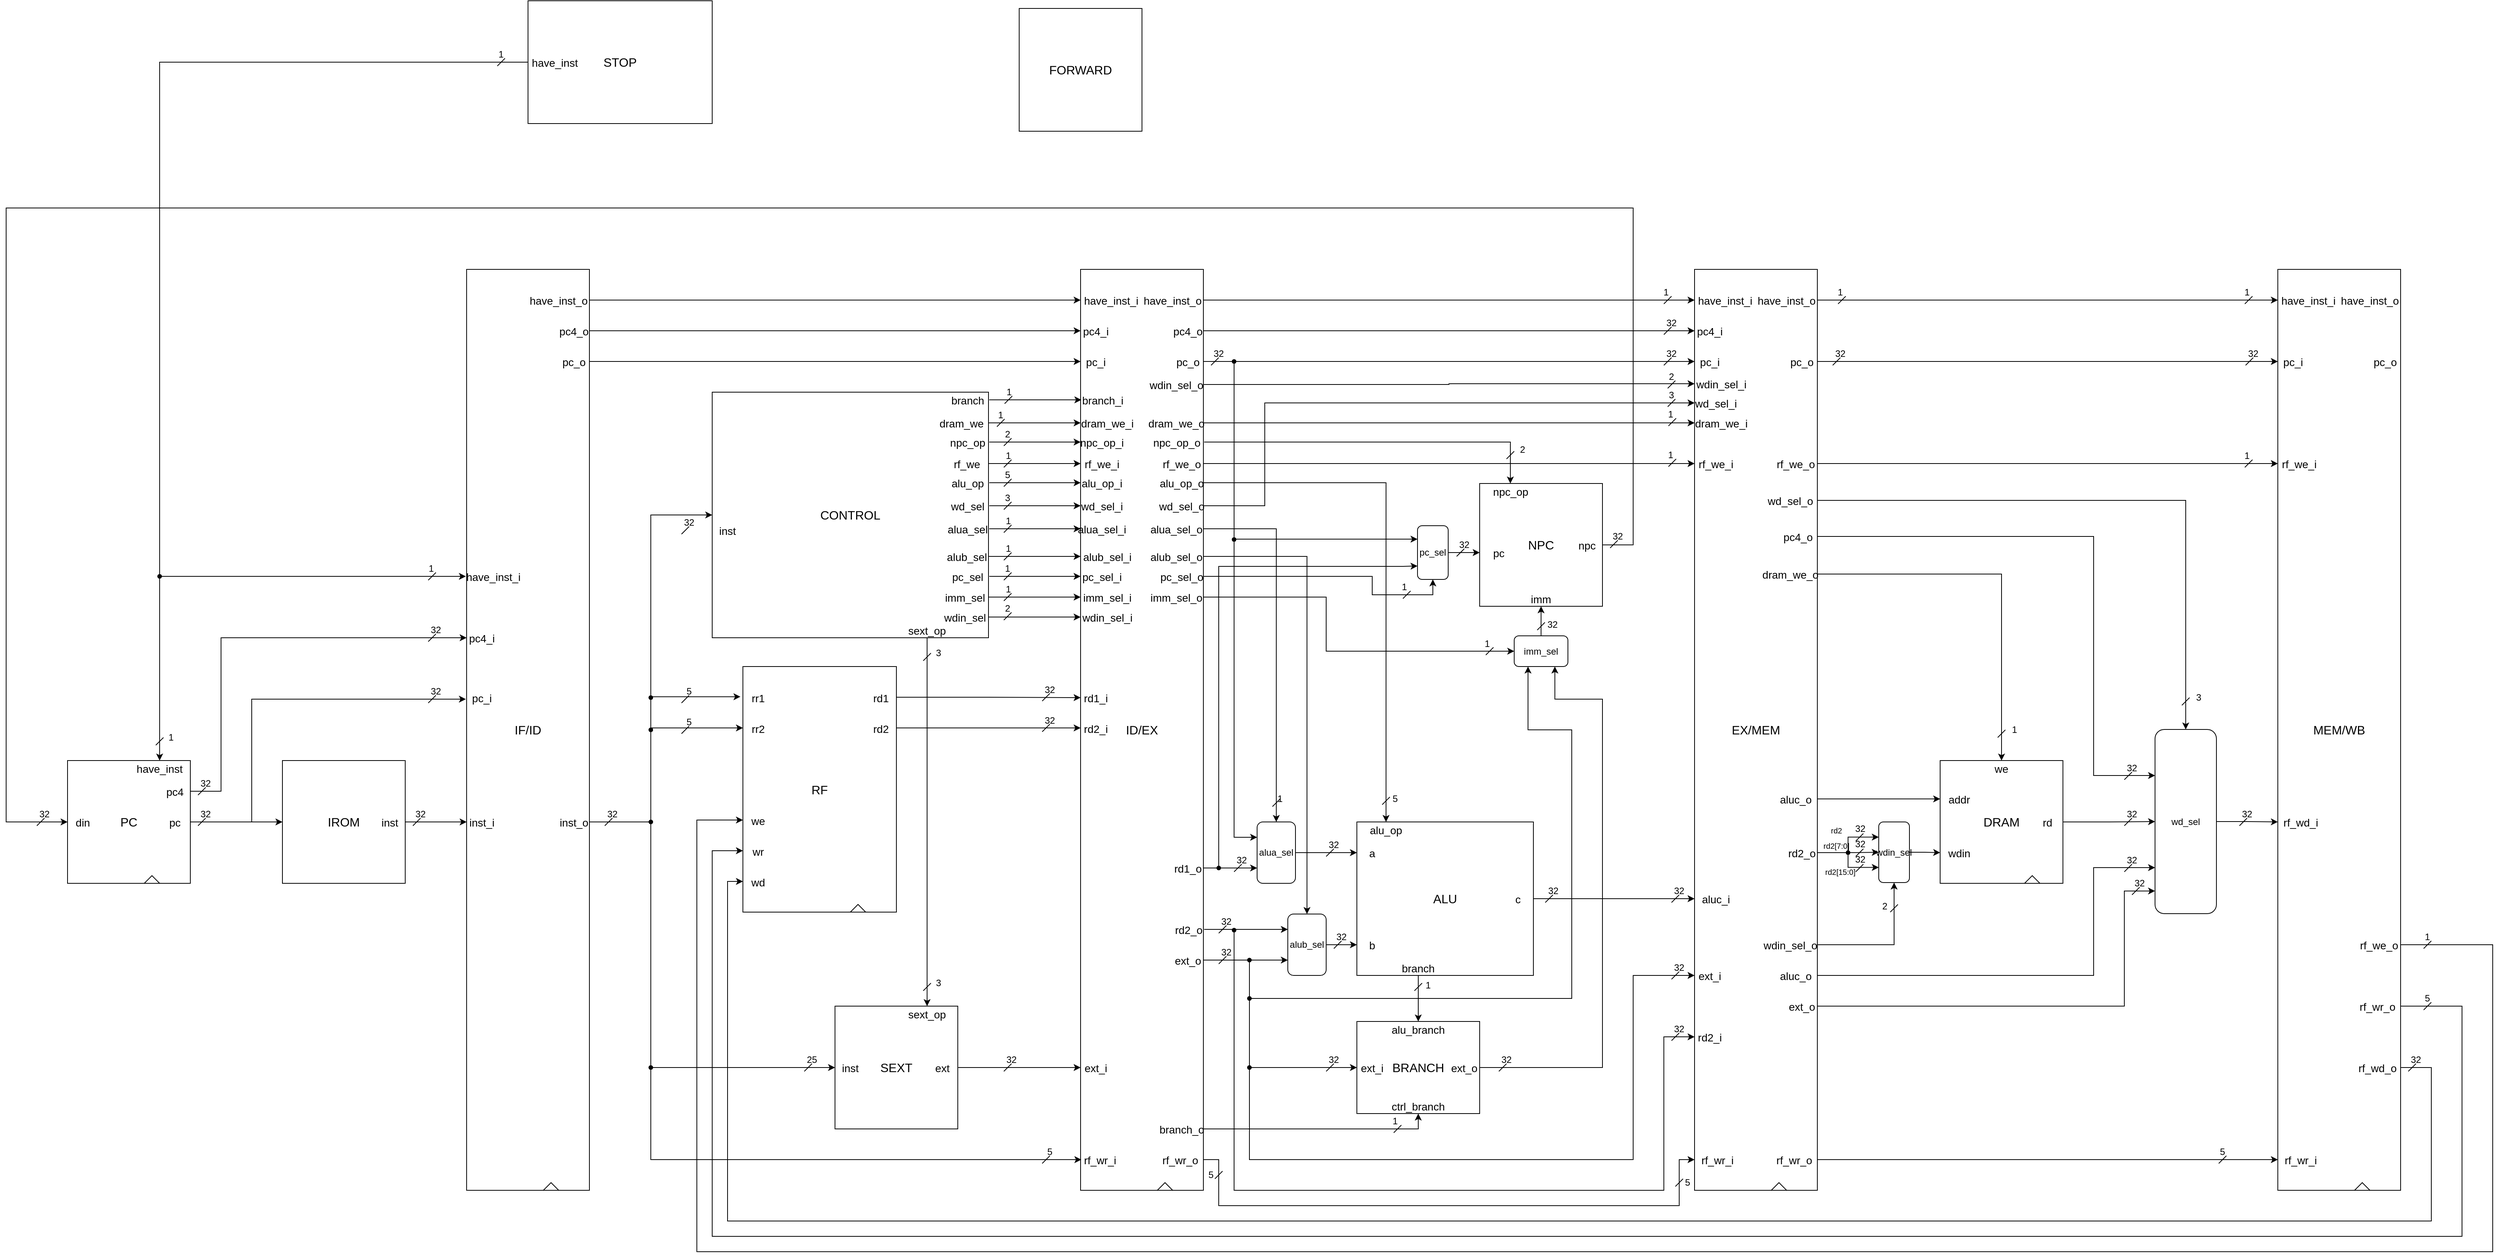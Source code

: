 <mxfile version="14.6.13" type="device"><diagram id="eqavFgrkpu6YOnNT2pBp" name="第 1 页"><mxGraphModel dx="3076" dy="1991" grid="1" gridSize="10" guides="1" tooltips="1" connect="1" arrows="1" fold="1" page="1" pageScale="1" pageWidth="827" pageHeight="1169" math="0" shadow="0"><root><mxCell id="0"/><mxCell id="1" parent="0"/><mxCell id="qrRGQQ3_gIWnnlMvGtVC-16" style="edgeStyle=orthogonalEdgeStyle;rounded=0;orthogonalLoop=1;jettySize=auto;html=1;exitX=1;exitY=0.5;exitDx=0;exitDy=0;entryX=0;entryY=0.5;entryDx=0;entryDy=0;" parent="1" source="qrRGQQ3_gIWnnlMvGtVC-1" target="qrRGQQ3_gIWnnlMvGtVC-5" edge="1"><mxGeometry relative="1" as="geometry"/></mxCell><mxCell id="qrRGQQ3_gIWnnlMvGtVC-1" value="&lt;font size=&quot;3&quot;&gt;PC&lt;/font&gt;" style="rounded=0;whiteSpace=wrap;html=1;" parent="1" vertex="1"><mxGeometry x="-760" y="360" width="160" height="160" as="geometry"/></mxCell><mxCell id="qrRGQQ3_gIWnnlMvGtVC-2" value="&lt;font size=&quot;3&quot;&gt;NPC&lt;/font&gt;" style="rounded=0;whiteSpace=wrap;html=1;" parent="1" vertex="1"><mxGeometry x="1080" y="-1" width="160" height="160" as="geometry"/></mxCell><mxCell id="qrRGQQ3_gIWnnlMvGtVC-3" value="&lt;font size=&quot;3&quot;&gt;RF&lt;/font&gt;" style="rounded=0;whiteSpace=wrap;html=1;" parent="1" vertex="1"><mxGeometry x="120" y="237.5" width="200" height="320" as="geometry"/></mxCell><mxCell id="qrRGQQ3_gIWnnlMvGtVC-4" value="&lt;font size=&quot;3&quot;&gt;ALU&lt;/font&gt;" style="rounded=0;whiteSpace=wrap;html=1;" parent="1" vertex="1"><mxGeometry x="920" y="440" width="230" height="200" as="geometry"/></mxCell><mxCell id="qrRGQQ3_gIWnnlMvGtVC-22" style="edgeStyle=orthogonalEdgeStyle;rounded=0;orthogonalLoop=1;jettySize=auto;html=1;exitX=1;exitY=0.5;exitDx=0;exitDy=0;entryX=0;entryY=0.5;entryDx=0;entryDy=0;" parent="1" source="qrRGQQ3_gIWnnlMvGtVC-5" target="qrRGQQ3_gIWnnlMvGtVC-31" edge="1"><mxGeometry relative="1" as="geometry"/></mxCell><mxCell id="qrRGQQ3_gIWnnlMvGtVC-5" value="&lt;font size=&quot;3&quot;&gt;IROM&lt;/font&gt;" style="rounded=0;whiteSpace=wrap;html=1;" parent="1" vertex="1"><mxGeometry x="-480" y="360" width="160" height="160" as="geometry"/></mxCell><mxCell id="qrRGQQ3_gIWnnlMvGtVC-6" value="&lt;font size=&quot;3&quot;&gt;DRAM&lt;/font&gt;" style="rounded=0;whiteSpace=wrap;html=1;" parent="1" vertex="1"><mxGeometry x="1680" y="360" width="160" height="160" as="geometry"/></mxCell><mxCell id="qrRGQQ3_gIWnnlMvGtVC-7" value="&lt;font size=&quot;3&quot;&gt;SEXT&lt;/font&gt;" style="rounded=0;whiteSpace=wrap;html=1;" parent="1" vertex="1"><mxGeometry x="240" y="680" width="160" height="160" as="geometry"/></mxCell><mxCell id="qrRGQQ3_gIWnnlMvGtVC-8" value="&lt;font size=&quot;3&quot;&gt;BRANCH&lt;/font&gt;" style="rounded=0;whiteSpace=wrap;html=1;" parent="1" vertex="1"><mxGeometry x="920" y="700" width="160" height="120" as="geometry"/></mxCell><mxCell id="qrRGQQ3_gIWnnlMvGtVC-9" value="&lt;font size=&quot;3&quot;&gt;CONTROL&lt;/font&gt;" style="rounded=0;whiteSpace=wrap;html=1;" parent="1" vertex="1"><mxGeometry x="80" y="-120" width="360" height="320" as="geometry"/></mxCell><mxCell id="qrRGQQ3_gIWnnlMvGtVC-262" style="edgeStyle=orthogonalEdgeStyle;rounded=0;orthogonalLoop=1;jettySize=auto;html=1;exitX=0;exitY=0.5;exitDx=0;exitDy=0;entryX=0.75;entryY=0;entryDx=0;entryDy=0;" parent="1" source="qrRGQQ3_gIWnnlMvGtVC-10" target="qrRGQQ3_gIWnnlMvGtVC-1" edge="1"><mxGeometry relative="1" as="geometry"/></mxCell><mxCell id="qrRGQQ3_gIWnnlMvGtVC-273" style="edgeStyle=orthogonalEdgeStyle;rounded=0;orthogonalLoop=1;jettySize=auto;html=1;exitX=0;exitY=0.5;exitDx=0;exitDy=0;" parent="1" source="qrRGQQ3_gIWnnlMvGtVC-10" edge="1"><mxGeometry relative="1" as="geometry"><mxPoint x="-241" y="120" as="targetPoint"/><Array as="points"><mxPoint x="-640" y="-550"/><mxPoint x="-640" y="120"/></Array></mxGeometry></mxCell><mxCell id="qrRGQQ3_gIWnnlMvGtVC-10" value="&lt;font size=&quot;3&quot;&gt;STOP&lt;/font&gt;" style="rounded=0;whiteSpace=wrap;html=1;" parent="1" vertex="1"><mxGeometry x="-160" y="-630" width="240" height="160" as="geometry"/></mxCell><mxCell id="qrRGQQ3_gIWnnlMvGtVC-11" value="&lt;font size=&quot;3&quot;&gt;FORWARD&lt;/font&gt;" style="rounded=0;whiteSpace=wrap;html=1;" parent="1" vertex="1"><mxGeometry x="480" y="-620" width="160" height="160" as="geometry"/></mxCell><mxCell id="qrRGQQ3_gIWnnlMvGtVC-12" value="&lt;font size=&quot;3&quot;&gt;IF/ID&lt;/font&gt;" style="rounded=0;whiteSpace=wrap;html=1;" parent="1" vertex="1"><mxGeometry x="-240" y="-280" width="160" height="1200" as="geometry"/></mxCell><mxCell id="qrRGQQ3_gIWnnlMvGtVC-13" value="&lt;font size=&quot;3&quot;&gt;ID/EX&lt;/font&gt;" style="rounded=0;whiteSpace=wrap;html=1;" parent="1" vertex="1"><mxGeometry x="560" y="-280" width="160" height="1200" as="geometry"/></mxCell><mxCell id="qrRGQQ3_gIWnnlMvGtVC-14" value="&lt;font size=&quot;3&quot;&gt;EX/MEM&lt;/font&gt;" style="rounded=0;whiteSpace=wrap;html=1;" parent="1" vertex="1"><mxGeometry x="1360" y="-280" width="160" height="1200" as="geometry"/></mxCell><mxCell id="qrRGQQ3_gIWnnlMvGtVC-15" value="&lt;font size=&quot;3&quot;&gt;MEM/WB&lt;/font&gt;" style="rounded=0;whiteSpace=wrap;html=1;" parent="1" vertex="1"><mxGeometry x="2120" y="-280" width="160" height="1200" as="geometry"/></mxCell><mxCell id="qrRGQQ3_gIWnnlMvGtVC-257" style="edgeStyle=orthogonalEdgeStyle;rounded=0;orthogonalLoop=1;jettySize=auto;html=1;exitX=1;exitY=0.5;exitDx=0;exitDy=0;" parent="1" source="qrRGQQ3_gIWnnlMvGtVC-17" edge="1"><mxGeometry relative="1" as="geometry"><mxPoint x="-241" y="280" as="targetPoint"/><Array as="points"><mxPoint x="-520" y="440"/><mxPoint x="-520" y="280"/></Array></mxGeometry></mxCell><mxCell id="qrRGQQ3_gIWnnlMvGtVC-17" value="&lt;font style=&quot;font-size: 14px&quot;&gt;pc&lt;/font&gt;" style="text;html=1;strokeColor=none;fillColor=none;align=center;verticalAlign=middle;whiteSpace=wrap;rounded=0;fontSize=16;" parent="1" vertex="1"><mxGeometry x="-640" y="430" width="40" height="20" as="geometry"/></mxCell><mxCell id="qrRGQQ3_gIWnnlMvGtVC-19" value="" style="endArrow=none;html=1;" parent="1" edge="1"><mxGeometry width="50" height="50" relative="1" as="geometry"><mxPoint x="-590" y="445" as="sourcePoint"/><mxPoint x="-580" y="435" as="targetPoint"/></mxGeometry></mxCell><mxCell id="qrRGQQ3_gIWnnlMvGtVC-21" value="32" style="text;html=1;strokeColor=none;fillColor=none;align=center;verticalAlign=middle;whiteSpace=wrap;rounded=0;" parent="1" vertex="1"><mxGeometry x="-600" y="420" width="40" height="20" as="geometry"/></mxCell><mxCell id="qrRGQQ3_gIWnnlMvGtVC-23" value="" style="endArrow=none;html=1;" parent="1" edge="1"><mxGeometry width="50" height="50" relative="1" as="geometry"><mxPoint x="-310" y="445" as="sourcePoint"/><mxPoint x="-300" y="435" as="targetPoint"/></mxGeometry></mxCell><mxCell id="qrRGQQ3_gIWnnlMvGtVC-24" value="32" style="text;html=1;strokeColor=none;fillColor=none;align=center;verticalAlign=middle;whiteSpace=wrap;rounded=0;" parent="1" vertex="1"><mxGeometry x="-320" y="420" width="40" height="20" as="geometry"/></mxCell><mxCell id="qrRGQQ3_gIWnnlMvGtVC-25" value="&lt;font style=&quot;font-size: 14px&quot;&gt;inst&lt;/font&gt;" style="text;html=1;strokeColor=none;fillColor=none;align=center;verticalAlign=middle;whiteSpace=wrap;rounded=0;fontSize=16;" parent="1" vertex="1"><mxGeometry x="-360" y="430" width="40" height="20" as="geometry"/></mxCell><mxCell id="qrRGQQ3_gIWnnlMvGtVC-26" value="&lt;font style=&quot;font-size: 14px&quot;&gt;din&lt;/font&gt;" style="text;html=1;strokeColor=none;fillColor=none;align=center;verticalAlign=middle;whiteSpace=wrap;rounded=0;fontSize=16;" parent="1" vertex="1"><mxGeometry x="-760" y="430" width="40" height="20" as="geometry"/></mxCell><mxCell id="qrRGQQ3_gIWnnlMvGtVC-28" style="edgeStyle=orthogonalEdgeStyle;rounded=0;orthogonalLoop=1;jettySize=auto;html=1;exitX=1;exitY=0.5;exitDx=0;exitDy=0;entryX=0;entryY=0.5;entryDx=0;entryDy=0;" parent="1" source="qrRGQQ3_gIWnnlMvGtVC-27" target="qrRGQQ3_gIWnnlMvGtVC-26" edge="1"><mxGeometry relative="1" as="geometry"><Array as="points"><mxPoint x="1280" y="79"/><mxPoint x="1280" y="-360"/><mxPoint x="-840" y="-360"/><mxPoint x="-840" y="440"/></Array></mxGeometry></mxCell><mxCell id="qrRGQQ3_gIWnnlMvGtVC-27" value="&lt;font style=&quot;font-size: 14px&quot;&gt;npc&lt;/font&gt;" style="text;html=1;strokeColor=none;fillColor=none;align=center;verticalAlign=middle;whiteSpace=wrap;rounded=0;fontSize=16;" parent="1" vertex="1"><mxGeometry x="1200" y="69" width="40" height="20" as="geometry"/></mxCell><mxCell id="qrRGQQ3_gIWnnlMvGtVC-29" value="" style="endArrow=none;html=1;" parent="1" edge="1"><mxGeometry width="50" height="50" relative="1" as="geometry"><mxPoint x="-800" y="445" as="sourcePoint"/><mxPoint x="-790" y="435" as="targetPoint"/></mxGeometry></mxCell><mxCell id="qrRGQQ3_gIWnnlMvGtVC-30" value="32" style="text;html=1;strokeColor=none;fillColor=none;align=center;verticalAlign=middle;whiteSpace=wrap;rounded=0;" parent="1" vertex="1"><mxGeometry x="-810" y="420" width="40" height="20" as="geometry"/></mxCell><mxCell id="qrRGQQ3_gIWnnlMvGtVC-31" value="&lt;font style=&quot;font-size: 14px&quot;&gt;inst_i&lt;/font&gt;" style="text;html=1;strokeColor=none;fillColor=none;align=center;verticalAlign=middle;whiteSpace=wrap;rounded=0;fontSize=16;" parent="1" vertex="1"><mxGeometry x="-240" y="430" width="40" height="20" as="geometry"/></mxCell><mxCell id="qrRGQQ3_gIWnnlMvGtVC-33" style="edgeStyle=orthogonalEdgeStyle;rounded=0;orthogonalLoop=1;jettySize=auto;html=1;exitX=1;exitY=0.5;exitDx=0;exitDy=0;entryX=-0.016;entryY=0.123;entryDx=0;entryDy=0;entryPerimeter=0;" parent="1" source="qrRGQQ3_gIWnnlMvGtVC-32" target="qrRGQQ3_gIWnnlMvGtVC-3" edge="1"><mxGeometry relative="1" as="geometry"><Array as="points"><mxPoint y="440"/><mxPoint y="277"/></Array></mxGeometry></mxCell><mxCell id="qrRGQQ3_gIWnnlMvGtVC-48" style="edgeStyle=orthogonalEdgeStyle;rounded=0;orthogonalLoop=1;jettySize=auto;html=1;exitX=1;exitY=0.5;exitDx=0;exitDy=0;entryX=0;entryY=0.5;entryDx=0;entryDy=0;" parent="1" source="qrRGQQ3_gIWnnlMvGtVC-32" target="qrRGQQ3_gIWnnlMvGtVC-35" edge="1"><mxGeometry relative="1" as="geometry"><Array as="points"><mxPoint y="440"/><mxPoint y="318"/></Array></mxGeometry></mxCell><mxCell id="qrRGQQ3_gIWnnlMvGtVC-239" style="edgeStyle=orthogonalEdgeStyle;rounded=0;orthogonalLoop=1;jettySize=auto;html=1;exitX=1;exitY=0.5;exitDx=0;exitDy=0;entryX=0;entryY=0.5;entryDx=0;entryDy=0;" parent="1" source="qrRGQQ3_gIWnnlMvGtVC-32" target="qrRGQQ3_gIWnnlMvGtVC-7" edge="1"><mxGeometry relative="1" as="geometry"><Array as="points"><mxPoint y="440"/><mxPoint y="760"/></Array></mxGeometry></mxCell><mxCell id="qrRGQQ3_gIWnnlMvGtVC-278" style="edgeStyle=orthogonalEdgeStyle;rounded=0;orthogonalLoop=1;jettySize=auto;html=1;exitX=1;exitY=0.5;exitDx=0;exitDy=0;entryX=0;entryY=0.5;entryDx=0;entryDy=0;" parent="1" source="qrRGQQ3_gIWnnlMvGtVC-32" target="qrRGQQ3_gIWnnlMvGtVC-9" edge="1"><mxGeometry relative="1" as="geometry"/></mxCell><mxCell id="qrRGQQ3_gIWnnlMvGtVC-525" style="edgeStyle=orthogonalEdgeStyle;rounded=0;orthogonalLoop=1;jettySize=auto;html=1;exitX=1;exitY=0.5;exitDx=0;exitDy=0;entryX=0;entryY=0.5;entryDx=0;entryDy=0;" parent="1" source="qrRGQQ3_gIWnnlMvGtVC-32" target="qrRGQQ3_gIWnnlMvGtVC-524" edge="1"><mxGeometry relative="1" as="geometry"><Array as="points"><mxPoint y="440"/><mxPoint y="880"/></Array></mxGeometry></mxCell><mxCell id="qrRGQQ3_gIWnnlMvGtVC-32" value="&lt;font style=&quot;font-size: 14px&quot;&gt;inst_o&lt;/font&gt;" style="text;html=1;strokeColor=none;fillColor=none;align=center;verticalAlign=middle;whiteSpace=wrap;rounded=0;fontSize=16;" parent="1" vertex="1"><mxGeometry x="-120" y="430" width="40" height="20" as="geometry"/></mxCell><mxCell id="qrRGQQ3_gIWnnlMvGtVC-34" value="&lt;font style=&quot;font-size: 14px&quot;&gt;rr1&lt;/font&gt;" style="text;html=1;strokeColor=none;fillColor=none;align=center;verticalAlign=middle;whiteSpace=wrap;rounded=0;fontSize=16;" parent="1" vertex="1"><mxGeometry x="120" y="267.5" width="40" height="20" as="geometry"/></mxCell><mxCell id="qrRGQQ3_gIWnnlMvGtVC-35" value="&lt;font style=&quot;font-size: 14px&quot;&gt;rr2&lt;/font&gt;" style="text;html=1;strokeColor=none;fillColor=none;align=center;verticalAlign=middle;whiteSpace=wrap;rounded=0;fontSize=16;" parent="1" vertex="1"><mxGeometry x="120" y="307.5" width="40" height="20" as="geometry"/></mxCell><mxCell id="qrRGQQ3_gIWnnlMvGtVC-36" value="&lt;font style=&quot;font-size: 14px&quot;&gt;wr&lt;/font&gt;" style="text;html=1;strokeColor=none;fillColor=none;align=center;verticalAlign=middle;whiteSpace=wrap;rounded=0;fontSize=16;" parent="1" vertex="1"><mxGeometry x="120" y="467.5" width="40" height="20" as="geometry"/></mxCell><mxCell id="qrRGQQ3_gIWnnlMvGtVC-37" value="&lt;font style=&quot;font-size: 14px&quot;&gt;we&lt;/font&gt;" style="text;html=1;strokeColor=none;fillColor=none;align=center;verticalAlign=middle;whiteSpace=wrap;rounded=0;fontSize=16;" parent="1" vertex="1"><mxGeometry x="120" y="427.5" width="40" height="20" as="geometry"/></mxCell><mxCell id="qrRGQQ3_gIWnnlMvGtVC-38" value="&lt;font style=&quot;font-size: 14px&quot;&gt;wd&lt;/font&gt;" style="text;html=1;strokeColor=none;fillColor=none;align=center;verticalAlign=middle;whiteSpace=wrap;rounded=0;fontSize=16;" parent="1" vertex="1"><mxGeometry x="120" y="507.5" width="40" height="20" as="geometry"/></mxCell><mxCell id="qrRGQQ3_gIWnnlMvGtVC-295" style="edgeStyle=orthogonalEdgeStyle;rounded=0;orthogonalLoop=1;jettySize=auto;html=1;exitX=1;exitY=0.5;exitDx=0;exitDy=0;" parent="1" source="qrRGQQ3_gIWnnlMvGtVC-39" target="qrRGQQ3_gIWnnlMvGtVC-285" edge="1"><mxGeometry relative="1" as="geometry"/></mxCell><mxCell id="qrRGQQ3_gIWnnlMvGtVC-39" value="&lt;font style=&quot;font-size: 14px&quot;&gt;rd1&lt;/font&gt;" style="text;html=1;strokeColor=none;fillColor=none;align=center;verticalAlign=middle;whiteSpace=wrap;rounded=0;fontSize=16;" parent="1" vertex="1"><mxGeometry x="280" y="267.5" width="40" height="20" as="geometry"/></mxCell><mxCell id="qrRGQQ3_gIWnnlMvGtVC-296" style="edgeStyle=orthogonalEdgeStyle;rounded=0;orthogonalLoop=1;jettySize=auto;html=1;exitX=1;exitY=0.5;exitDx=0;exitDy=0;entryX=0;entryY=0.5;entryDx=0;entryDy=0;" parent="1" source="qrRGQQ3_gIWnnlMvGtVC-40" target="qrRGQQ3_gIWnnlMvGtVC-286" edge="1"><mxGeometry relative="1" as="geometry"/></mxCell><mxCell id="qrRGQQ3_gIWnnlMvGtVC-40" value="&lt;font style=&quot;font-size: 14px&quot;&gt;rd2&lt;/font&gt;" style="text;html=1;strokeColor=none;fillColor=none;align=center;verticalAlign=middle;whiteSpace=wrap;rounded=0;fontSize=16;" parent="1" vertex="1"><mxGeometry x="280" y="307.5" width="40" height="20" as="geometry"/></mxCell><mxCell id="qrRGQQ3_gIWnnlMvGtVC-41" value="" style="triangle;whiteSpace=wrap;html=1;rotation=-90;" parent="1" vertex="1"><mxGeometry x="265" y="542.5" width="10" height="20" as="geometry"/></mxCell><mxCell id="qrRGQQ3_gIWnnlMvGtVC-42" value="" style="triangle;whiteSpace=wrap;html=1;rotation=-90;" parent="1" vertex="1"><mxGeometry x="-655" y="505" width="10" height="20" as="geometry"/></mxCell><mxCell id="qrRGQQ3_gIWnnlMvGtVC-43" value="" style="triangle;whiteSpace=wrap;html=1;rotation=-90;" parent="1" vertex="1"><mxGeometry x="1795" y="505" width="10" height="20" as="geometry"/></mxCell><mxCell id="qrRGQQ3_gIWnnlMvGtVC-44" value="" style="triangle;whiteSpace=wrap;html=1;rotation=-90;" parent="1" vertex="1"><mxGeometry x="-135" y="905" width="10" height="20" as="geometry"/></mxCell><mxCell id="qrRGQQ3_gIWnnlMvGtVC-45" value="" style="triangle;whiteSpace=wrap;html=1;rotation=-90;" parent="1" vertex="1"><mxGeometry x="665" y="905" width="10" height="20" as="geometry"/></mxCell><mxCell id="qrRGQQ3_gIWnnlMvGtVC-46" value="" style="triangle;whiteSpace=wrap;html=1;rotation=-90;" parent="1" vertex="1"><mxGeometry x="1465" y="905" width="10" height="20" as="geometry"/></mxCell><mxCell id="qrRGQQ3_gIWnnlMvGtVC-47" value="" style="triangle;whiteSpace=wrap;html=1;rotation=-90;" parent="1" vertex="1"><mxGeometry x="2225" y="905" width="10" height="20" as="geometry"/></mxCell><mxCell id="qrRGQQ3_gIWnnlMvGtVC-226" value="" style="shape=waypoint;sketch=0;size=6;pointerEvents=1;points=[];fillColor=none;resizable=0;rotatable=0;perimeter=centerPerimeter;snapToPoint=1;" parent="1" vertex="1"><mxGeometry x="-20.0" y="300.0" width="40" height="40" as="geometry"/></mxCell><mxCell id="qrRGQQ3_gIWnnlMvGtVC-227" value="" style="endArrow=none;html=1;" parent="1" edge="1"><mxGeometry width="50" height="50" relative="1" as="geometry"><mxPoint x="40" y="285" as="sourcePoint"/><mxPoint x="50" y="275" as="targetPoint"/></mxGeometry></mxCell><mxCell id="qrRGQQ3_gIWnnlMvGtVC-228" value="5" style="text;html=1;strokeColor=none;fillColor=none;align=center;verticalAlign=middle;whiteSpace=wrap;rounded=0;" parent="1" vertex="1"><mxGeometry x="30" y="260" width="40" height="20" as="geometry"/></mxCell><mxCell id="qrRGQQ3_gIWnnlMvGtVC-229" value="" style="endArrow=none;html=1;" parent="1" edge="1"><mxGeometry width="50" height="50" relative="1" as="geometry"><mxPoint x="40" y="325" as="sourcePoint"/><mxPoint x="50" y="315" as="targetPoint"/></mxGeometry></mxCell><mxCell id="qrRGQQ3_gIWnnlMvGtVC-230" value="5" style="text;html=1;strokeColor=none;fillColor=none;align=center;verticalAlign=middle;whiteSpace=wrap;rounded=0;" parent="1" vertex="1"><mxGeometry x="30" y="300" width="40" height="20" as="geometry"/></mxCell><mxCell id="qrRGQQ3_gIWnnlMvGtVC-237" value="" style="endArrow=none;html=1;" parent="1" edge="1"><mxGeometry width="50" height="50" relative="1" as="geometry"><mxPoint x="-60" y="445" as="sourcePoint"/><mxPoint x="-50" y="435" as="targetPoint"/></mxGeometry></mxCell><mxCell id="qrRGQQ3_gIWnnlMvGtVC-238" value="32" style="text;html=1;strokeColor=none;fillColor=none;align=center;verticalAlign=middle;whiteSpace=wrap;rounded=0;" parent="1" vertex="1"><mxGeometry x="-70" y="420" width="40" height="20" as="geometry"/></mxCell><mxCell id="qrRGQQ3_gIWnnlMvGtVC-240" value="" style="shape=waypoint;sketch=0;size=6;pointerEvents=1;points=[];fillColor=none;resizable=0;rotatable=0;perimeter=centerPerimeter;snapToPoint=1;" parent="1" vertex="1"><mxGeometry x="-20.0" y="420.0" width="40" height="40" as="geometry"/></mxCell><mxCell id="qrRGQQ3_gIWnnlMvGtVC-241" value="" style="endArrow=none;html=1;" parent="1" edge="1"><mxGeometry width="50" height="50" relative="1" as="geometry"><mxPoint x="200" y="765" as="sourcePoint"/><mxPoint x="210" y="755" as="targetPoint"/></mxGeometry></mxCell><mxCell id="qrRGQQ3_gIWnnlMvGtVC-242" value="25" style="text;html=1;strokeColor=none;fillColor=none;align=center;verticalAlign=middle;whiteSpace=wrap;rounded=0;" parent="1" vertex="1"><mxGeometry x="190" y="740" width="40" height="20" as="geometry"/></mxCell><mxCell id="qrRGQQ3_gIWnnlMvGtVC-245" style="edgeStyle=orthogonalEdgeStyle;rounded=0;orthogonalLoop=1;jettySize=auto;html=1;exitX=1;exitY=0.5;exitDx=0;exitDy=0;entryX=0;entryY=0.5;entryDx=0;entryDy=0;" parent="1" source="qrRGQQ3_gIWnnlMvGtVC-243" target="qrRGQQ3_gIWnnlMvGtVC-260" edge="1"><mxGeometry relative="1" as="geometry"><Array as="points"><mxPoint x="-560" y="400"/><mxPoint x="-560" y="200"/></Array></mxGeometry></mxCell><mxCell id="qrRGQQ3_gIWnnlMvGtVC-243" value="&lt;font style=&quot;font-size: 14px&quot;&gt;pc4&lt;/font&gt;" style="text;html=1;strokeColor=none;fillColor=none;align=center;verticalAlign=middle;whiteSpace=wrap;rounded=0;fontSize=16;" parent="1" vertex="1"><mxGeometry x="-640" y="390" width="40" height="20" as="geometry"/></mxCell><mxCell id="qrRGQQ3_gIWnnlMvGtVC-246" value="" style="endArrow=none;html=1;" parent="1" edge="1"><mxGeometry width="50" height="50" relative="1" as="geometry"><mxPoint x="-590" y="405" as="sourcePoint"/><mxPoint x="-580" y="395" as="targetPoint"/></mxGeometry></mxCell><mxCell id="qrRGQQ3_gIWnnlMvGtVC-247" value="32" style="text;html=1;strokeColor=none;fillColor=none;align=center;verticalAlign=middle;whiteSpace=wrap;rounded=0;" parent="1" vertex="1"><mxGeometry x="-600" y="380" width="40" height="20" as="geometry"/></mxCell><mxCell id="qrRGQQ3_gIWnnlMvGtVC-248" value="" style="endArrow=none;html=1;" parent="1" edge="1"><mxGeometry width="50" height="50" relative="1" as="geometry"><mxPoint x="-290" y="205" as="sourcePoint"/><mxPoint x="-280" y="195" as="targetPoint"/></mxGeometry></mxCell><mxCell id="qrRGQQ3_gIWnnlMvGtVC-249" value="32" style="text;html=1;strokeColor=none;fillColor=none;align=center;verticalAlign=middle;whiteSpace=wrap;rounded=0;" parent="1" vertex="1"><mxGeometry x="-300" y="180" width="40" height="20" as="geometry"/></mxCell><mxCell id="qrRGQQ3_gIWnnlMvGtVC-253" value="" style="endArrow=none;html=1;" parent="1" edge="1"><mxGeometry width="50" height="50" relative="1" as="geometry"><mxPoint x="510" y="282.5" as="sourcePoint"/><mxPoint x="520" y="272.5" as="targetPoint"/></mxGeometry></mxCell><mxCell id="qrRGQQ3_gIWnnlMvGtVC-254" value="32" style="text;html=1;strokeColor=none;fillColor=none;align=center;verticalAlign=middle;whiteSpace=wrap;rounded=0;" parent="1" vertex="1"><mxGeometry x="500" y="257.5" width="40" height="20" as="geometry"/></mxCell><mxCell id="qrRGQQ3_gIWnnlMvGtVC-255" value="" style="endArrow=none;html=1;" parent="1" edge="1"><mxGeometry width="50" height="50" relative="1" as="geometry"><mxPoint x="510" y="322.5" as="sourcePoint"/><mxPoint x="520" y="312.5" as="targetPoint"/></mxGeometry></mxCell><mxCell id="qrRGQQ3_gIWnnlMvGtVC-256" value="32" style="text;html=1;strokeColor=none;fillColor=none;align=center;verticalAlign=middle;whiteSpace=wrap;rounded=0;" parent="1" vertex="1"><mxGeometry x="500" y="297.5" width="40" height="20" as="geometry"/></mxCell><mxCell id="qrRGQQ3_gIWnnlMvGtVC-258" value="" style="endArrow=none;html=1;" parent="1" edge="1"><mxGeometry width="50" height="50" relative="1" as="geometry"><mxPoint x="-290" y="285" as="sourcePoint"/><mxPoint x="-280" y="275" as="targetPoint"/></mxGeometry></mxCell><mxCell id="qrRGQQ3_gIWnnlMvGtVC-259" value="32" style="text;html=1;strokeColor=none;fillColor=none;align=center;verticalAlign=middle;whiteSpace=wrap;rounded=0;" parent="1" vertex="1"><mxGeometry x="-300" y="260" width="40" height="20" as="geometry"/></mxCell><mxCell id="qrRGQQ3_gIWnnlMvGtVC-260" value="&lt;font style=&quot;font-size: 14px&quot;&gt;pc4_i&lt;/font&gt;" style="text;html=1;strokeColor=none;fillColor=none;align=center;verticalAlign=middle;whiteSpace=wrap;rounded=0;fontSize=16;" parent="1" vertex="1"><mxGeometry x="-240" y="190" width="40" height="20" as="geometry"/></mxCell><mxCell id="qrRGQQ3_gIWnnlMvGtVC-261" value="&lt;font style=&quot;font-size: 14px&quot;&gt;pc_i&lt;/font&gt;" style="text;html=1;strokeColor=none;fillColor=none;align=center;verticalAlign=middle;whiteSpace=wrap;rounded=0;fontSize=16;" parent="1" vertex="1"><mxGeometry x="-240" y="267.5" width="40" height="20" as="geometry"/></mxCell><mxCell id="qrRGQQ3_gIWnnlMvGtVC-263" value="&lt;font style=&quot;font-size: 14px&quot;&gt;have_inst&lt;/font&gt;" style="text;html=1;strokeColor=none;fillColor=none;align=center;verticalAlign=middle;whiteSpace=wrap;rounded=0;fontSize=16;" parent="1" vertex="1"><mxGeometry x="-660" y="360" width="40" height="20" as="geometry"/></mxCell><mxCell id="qrRGQQ3_gIWnnlMvGtVC-264" value="" style="endArrow=none;html=1;" parent="1" edge="1"><mxGeometry width="50" height="50" relative="1" as="geometry"><mxPoint x="-645" y="340" as="sourcePoint"/><mxPoint x="-635" y="330" as="targetPoint"/></mxGeometry></mxCell><mxCell id="qrRGQQ3_gIWnnlMvGtVC-265" value="1" style="text;html=1;strokeColor=none;fillColor=none;align=center;verticalAlign=middle;whiteSpace=wrap;rounded=0;" parent="1" vertex="1"><mxGeometry x="-645" y="320" width="40" height="20" as="geometry"/></mxCell><mxCell id="qrRGQQ3_gIWnnlMvGtVC-269" value="" style="endArrow=none;html=1;" parent="1" edge="1"><mxGeometry width="50" height="50" relative="1" as="geometry"><mxPoint x="-200" y="-545" as="sourcePoint"/><mxPoint x="-190" y="-555" as="targetPoint"/></mxGeometry></mxCell><mxCell id="qrRGQQ3_gIWnnlMvGtVC-270" value="1" style="text;html=1;strokeColor=none;fillColor=none;align=center;verticalAlign=middle;whiteSpace=wrap;rounded=0;" parent="1" vertex="1"><mxGeometry x="-215" y="-570" width="40" height="20" as="geometry"/></mxCell><mxCell id="qrRGQQ3_gIWnnlMvGtVC-271" value="&lt;font style=&quot;font-size: 14px&quot;&gt;have_inst&lt;/font&gt;" style="text;html=1;strokeColor=none;fillColor=none;align=center;verticalAlign=middle;whiteSpace=wrap;rounded=0;fontSize=16;" parent="1" vertex="1"><mxGeometry x="-150" y="-560" width="50" height="20" as="geometry"/></mxCell><mxCell id="qrRGQQ3_gIWnnlMvGtVC-274" value="" style="shape=waypoint;sketch=0;size=6;pointerEvents=1;points=[];fillColor=none;resizable=0;rotatable=0;perimeter=centerPerimeter;snapToPoint=1;" parent="1" vertex="1"><mxGeometry x="-660.0" y="100.0" width="40" height="40" as="geometry"/></mxCell><mxCell id="qrRGQQ3_gIWnnlMvGtVC-275" value="" style="endArrow=none;html=1;" parent="1" edge="1"><mxGeometry width="50" height="50" relative="1" as="geometry"><mxPoint x="-290" y="125" as="sourcePoint"/><mxPoint x="-280" y="115" as="targetPoint"/></mxGeometry></mxCell><mxCell id="qrRGQQ3_gIWnnlMvGtVC-276" value="1" style="text;html=1;strokeColor=none;fillColor=none;align=center;verticalAlign=middle;whiteSpace=wrap;rounded=0;" parent="1" vertex="1"><mxGeometry x="-306" y="100" width="40" height="20" as="geometry"/></mxCell><mxCell id="qrRGQQ3_gIWnnlMvGtVC-277" value="&lt;font style=&quot;font-size: 14px&quot;&gt;have_inst_i&lt;/font&gt;" style="text;html=1;strokeColor=none;fillColor=none;align=center;verticalAlign=middle;whiteSpace=wrap;rounded=0;fontSize=16;" parent="1" vertex="1"><mxGeometry x="-230" y="110" width="50" height="20" as="geometry"/></mxCell><mxCell id="qrRGQQ3_gIWnnlMvGtVC-279" value="" style="endArrow=none;html=1;" parent="1" edge="1"><mxGeometry width="50" height="50" relative="1" as="geometry"><mxPoint x="40" y="65" as="sourcePoint"/><mxPoint x="50" y="55" as="targetPoint"/></mxGeometry></mxCell><mxCell id="qrRGQQ3_gIWnnlMvGtVC-280" value="32" style="text;html=1;strokeColor=none;fillColor=none;align=center;verticalAlign=middle;whiteSpace=wrap;rounded=0;" parent="1" vertex="1"><mxGeometry x="30" y="40" width="40" height="20" as="geometry"/></mxCell><mxCell id="qrRGQQ3_gIWnnlMvGtVC-283" value="" style="shape=waypoint;sketch=0;size=6;pointerEvents=1;points=[];fillColor=none;resizable=0;rotatable=0;perimeter=centerPerimeter;snapToPoint=1;" parent="1" vertex="1"><mxGeometry x="-20.0" y="258.0" width="40" height="40" as="geometry"/></mxCell><mxCell id="qrRGQQ3_gIWnnlMvGtVC-284" value="&lt;font style=&quot;font-size: 14px&quot;&gt;inst&lt;/font&gt;" style="text;html=1;strokeColor=none;fillColor=none;align=center;verticalAlign=middle;whiteSpace=wrap;rounded=0;fontSize=16;" parent="1" vertex="1"><mxGeometry x="80" y="50" width="40" height="20" as="geometry"/></mxCell><mxCell id="qrRGQQ3_gIWnnlMvGtVC-285" value="&lt;font style=&quot;font-size: 14px&quot;&gt;rd1_i&lt;/font&gt;" style="text;html=1;strokeColor=none;fillColor=none;align=center;verticalAlign=middle;whiteSpace=wrap;rounded=0;fontSize=16;" parent="1" vertex="1"><mxGeometry x="560" y="268" width="40" height="20" as="geometry"/></mxCell><mxCell id="qrRGQQ3_gIWnnlMvGtVC-286" value="&lt;font style=&quot;font-size: 14px&quot;&gt;rd2_i&lt;/font&gt;" style="text;html=1;strokeColor=none;fillColor=none;align=center;verticalAlign=middle;whiteSpace=wrap;rounded=0;fontSize=16;" parent="1" vertex="1"><mxGeometry x="560" y="307.5" width="40" height="20" as="geometry"/></mxCell><mxCell id="qrRGQQ3_gIWnnlMvGtVC-288" value="&lt;font style=&quot;font-size: 14px&quot;&gt;inst&lt;/font&gt;" style="text;html=1;strokeColor=none;fillColor=none;align=center;verticalAlign=middle;whiteSpace=wrap;rounded=0;fontSize=16;" parent="1" vertex="1"><mxGeometry x="240" y="750" width="40" height="20" as="geometry"/></mxCell><mxCell id="qrRGQQ3_gIWnnlMvGtVC-297" style="edgeStyle=orthogonalEdgeStyle;rounded=0;orthogonalLoop=1;jettySize=auto;html=1;exitX=1;exitY=0.5;exitDx=0;exitDy=0;entryX=0;entryY=0.5;entryDx=0;entryDy=0;" parent="1" source="qrRGQQ3_gIWnnlMvGtVC-289" target="qrRGQQ3_gIWnnlMvGtVC-291" edge="1"><mxGeometry relative="1" as="geometry"/></mxCell><mxCell id="qrRGQQ3_gIWnnlMvGtVC-289" value="&lt;font style=&quot;font-size: 14px&quot;&gt;ext&lt;/font&gt;" style="text;html=1;strokeColor=none;fillColor=none;align=center;verticalAlign=middle;whiteSpace=wrap;rounded=0;fontSize=16;" parent="1" vertex="1"><mxGeometry x="360" y="750" width="40" height="20" as="geometry"/></mxCell><mxCell id="qrRGQQ3_gIWnnlMvGtVC-290" value="&lt;font style=&quot;font-size: 14px&quot;&gt;sext_op&lt;/font&gt;" style="text;html=1;strokeColor=none;fillColor=none;align=center;verticalAlign=middle;whiteSpace=wrap;rounded=0;fontSize=16;" parent="1" vertex="1"><mxGeometry x="340" y="680" width="40" height="20" as="geometry"/></mxCell><mxCell id="qrRGQQ3_gIWnnlMvGtVC-291" value="&lt;font style=&quot;font-size: 14px&quot;&gt;ext_i&lt;/font&gt;" style="text;html=1;strokeColor=none;fillColor=none;align=center;verticalAlign=middle;whiteSpace=wrap;rounded=0;fontSize=16;" parent="1" vertex="1"><mxGeometry x="560" y="750" width="40" height="20" as="geometry"/></mxCell><mxCell id="qrRGQQ3_gIWnnlMvGtVC-292" value="&lt;span style=&quot;font-size: 14px&quot;&gt;a&lt;/span&gt;" style="text;html=1;strokeColor=none;fillColor=none;align=center;verticalAlign=middle;whiteSpace=wrap;rounded=0;fontSize=16;" parent="1" vertex="1"><mxGeometry x="920" y="470" width="40" height="20" as="geometry"/></mxCell><mxCell id="qrRGQQ3_gIWnnlMvGtVC-293" value="&lt;span style=&quot;font-size: 14px&quot;&gt;b&lt;/span&gt;" style="text;html=1;strokeColor=none;fillColor=none;align=center;verticalAlign=middle;whiteSpace=wrap;rounded=0;fontSize=16;" parent="1" vertex="1"><mxGeometry x="920" y="590" width="40" height="20" as="geometry"/></mxCell><mxCell id="qrRGQQ3_gIWnnlMvGtVC-475" style="edgeStyle=orthogonalEdgeStyle;rounded=0;orthogonalLoop=1;jettySize=auto;html=1;exitX=1;exitY=0.5;exitDx=0;exitDy=0;entryX=0;entryY=0.5;entryDx=0;entryDy=0;" parent="1" source="qrRGQQ3_gIWnnlMvGtVC-294" target="qrRGQQ3_gIWnnlMvGtVC-476" edge="1"><mxGeometry relative="1" as="geometry"><mxPoint x="1290" y="539.862" as="targetPoint"/></mxGeometry></mxCell><mxCell id="qrRGQQ3_gIWnnlMvGtVC-294" value="&lt;span style=&quot;font-size: 14px&quot;&gt;c&lt;/span&gt;" style="text;html=1;strokeColor=none;fillColor=none;align=center;verticalAlign=middle;whiteSpace=wrap;rounded=0;fontSize=16;" parent="1" vertex="1"><mxGeometry x="1110" y="530" width="40" height="20" as="geometry"/></mxCell><mxCell id="qrRGQQ3_gIWnnlMvGtVC-301" style="edgeStyle=orthogonalEdgeStyle;rounded=0;orthogonalLoop=1;jettySize=auto;html=1;exitX=1;exitY=0.5;exitDx=0;exitDy=0;entryX=0;entryY=0.5;entryDx=0;entryDy=0;" parent="1" source="qrRGQQ3_gIWnnlMvGtVC-298" target="qrRGQQ3_gIWnnlMvGtVC-306" edge="1"><mxGeometry relative="1" as="geometry"/></mxCell><mxCell id="qrRGQQ3_gIWnnlMvGtVC-298" value="&lt;font style=&quot;font-size: 14px&quot;&gt;pc_o&lt;/font&gt;" style="text;html=1;strokeColor=none;fillColor=none;align=center;verticalAlign=middle;whiteSpace=wrap;rounded=0;fontSize=16;" parent="1" vertex="1"><mxGeometry x="-120" y="-170" width="40" height="20" as="geometry"/></mxCell><mxCell id="qrRGQQ3_gIWnnlMvGtVC-302" style="edgeStyle=orthogonalEdgeStyle;rounded=0;orthogonalLoop=1;jettySize=auto;html=1;exitX=1;exitY=0.5;exitDx=0;exitDy=0;entryX=0;entryY=0.5;entryDx=0;entryDy=0;" parent="1" source="qrRGQQ3_gIWnnlMvGtVC-299" target="qrRGQQ3_gIWnnlMvGtVC-305" edge="1"><mxGeometry relative="1" as="geometry"><mxPoint x="440" y="-200" as="targetPoint"/></mxGeometry></mxCell><mxCell id="qrRGQQ3_gIWnnlMvGtVC-299" value="&lt;font style=&quot;font-size: 14px&quot;&gt;pc4_o&lt;/font&gt;" style="text;html=1;strokeColor=none;fillColor=none;align=center;verticalAlign=middle;whiteSpace=wrap;rounded=0;fontSize=16;" parent="1" vertex="1"><mxGeometry x="-120" y="-210" width="40" height="20" as="geometry"/></mxCell><mxCell id="qrRGQQ3_gIWnnlMvGtVC-307" style="edgeStyle=orthogonalEdgeStyle;rounded=0;orthogonalLoop=1;jettySize=auto;html=1;exitX=1;exitY=0.5;exitDx=0;exitDy=0;entryX=0;entryY=0.5;entryDx=0;entryDy=0;" parent="1" source="qrRGQQ3_gIWnnlMvGtVC-300" target="qrRGQQ3_gIWnnlMvGtVC-304" edge="1"><mxGeometry relative="1" as="geometry"/></mxCell><mxCell id="qrRGQQ3_gIWnnlMvGtVC-300" value="&lt;font style=&quot;font-size: 14px&quot;&gt;have_inst_o&lt;/font&gt;" style="text;html=1;strokeColor=none;fillColor=none;align=center;verticalAlign=middle;whiteSpace=wrap;rounded=0;fontSize=16;" parent="1" vertex="1"><mxGeometry x="-160" y="-250" width="80" height="20" as="geometry"/></mxCell><mxCell id="qrRGQQ3_gIWnnlMvGtVC-304" value="&lt;font style=&quot;font-size: 14px&quot;&gt;have_inst_i&lt;/font&gt;" style="text;html=1;strokeColor=none;fillColor=none;align=center;verticalAlign=middle;whiteSpace=wrap;rounded=0;fontSize=16;" parent="1" vertex="1"><mxGeometry x="560" y="-250" width="80" height="20" as="geometry"/></mxCell><mxCell id="qrRGQQ3_gIWnnlMvGtVC-305" value="&lt;font style=&quot;font-size: 14px&quot;&gt;pc4_i&lt;/font&gt;" style="text;html=1;strokeColor=none;fillColor=none;align=center;verticalAlign=middle;whiteSpace=wrap;rounded=0;fontSize=16;" parent="1" vertex="1"><mxGeometry x="560" y="-210" width="40" height="20" as="geometry"/></mxCell><mxCell id="qrRGQQ3_gIWnnlMvGtVC-306" value="&lt;font style=&quot;font-size: 14px&quot;&gt;pc_i&lt;/font&gt;" style="text;html=1;strokeColor=none;fillColor=none;align=center;verticalAlign=middle;whiteSpace=wrap;rounded=0;fontSize=16;" parent="1" vertex="1"><mxGeometry x="560" y="-170" width="40" height="20" as="geometry"/></mxCell><mxCell id="qrRGQQ3_gIWnnlMvGtVC-309" style="edgeStyle=orthogonalEdgeStyle;rounded=0;orthogonalLoop=1;jettySize=auto;html=1;exitX=0.5;exitY=1;exitDx=0;exitDy=0;entryX=0.5;entryY=0;entryDx=0;entryDy=0;" parent="1" source="qrRGQQ3_gIWnnlMvGtVC-308" target="qrRGQQ3_gIWnnlMvGtVC-290" edge="1"><mxGeometry relative="1" as="geometry"/></mxCell><mxCell id="qrRGQQ3_gIWnnlMvGtVC-308" value="&lt;font style=&quot;font-size: 14px&quot;&gt;sext_op&lt;/font&gt;" style="text;html=1;strokeColor=none;fillColor=none;align=center;verticalAlign=middle;whiteSpace=wrap;rounded=0;fontSize=16;" parent="1" vertex="1"><mxGeometry x="340" y="180" width="40" height="20" as="geometry"/></mxCell><mxCell id="qrRGQQ3_gIWnnlMvGtVC-310" value="" style="endArrow=none;html=1;" parent="1" edge="1"><mxGeometry width="50" height="50" relative="1" as="geometry"><mxPoint x="355" y="660" as="sourcePoint"/><mxPoint x="365" y="650" as="targetPoint"/></mxGeometry></mxCell><mxCell id="qrRGQQ3_gIWnnlMvGtVC-311" value="3" style="text;html=1;strokeColor=none;fillColor=none;align=center;verticalAlign=middle;whiteSpace=wrap;rounded=0;" parent="1" vertex="1"><mxGeometry x="355" y="640" width="40" height="20" as="geometry"/></mxCell><mxCell id="qrRGQQ3_gIWnnlMvGtVC-312" value="" style="endArrow=none;html=1;" parent="1" edge="1"><mxGeometry width="50" height="50" relative="1" as="geometry"><mxPoint x="355" y="230" as="sourcePoint"/><mxPoint x="365" y="220" as="targetPoint"/></mxGeometry></mxCell><mxCell id="qrRGQQ3_gIWnnlMvGtVC-313" value="3" style="text;html=1;strokeColor=none;fillColor=none;align=center;verticalAlign=middle;whiteSpace=wrap;rounded=0;" parent="1" vertex="1"><mxGeometry x="355" y="210" width="40" height="20" as="geometry"/></mxCell><mxCell id="qrRGQQ3_gIWnnlMvGtVC-314" value="" style="endArrow=none;html=1;" parent="1" edge="1"><mxGeometry width="50" height="50" relative="1" as="geometry"><mxPoint x="460" y="765" as="sourcePoint"/><mxPoint x="470" y="755" as="targetPoint"/></mxGeometry></mxCell><mxCell id="qrRGQQ3_gIWnnlMvGtVC-315" value="32" style="text;html=1;strokeColor=none;fillColor=none;align=center;verticalAlign=middle;whiteSpace=wrap;rounded=0;" parent="1" vertex="1"><mxGeometry x="450" y="740" width="40" height="20" as="geometry"/></mxCell><mxCell id="qrRGQQ3_gIWnnlMvGtVC-317" style="edgeStyle=orthogonalEdgeStyle;rounded=0;orthogonalLoop=1;jettySize=auto;html=1;exitX=1;exitY=0.5;exitDx=0;exitDy=0;entryX=0;entryY=0.5;entryDx=0;entryDy=0;" parent="1" source="qrRGQQ3_gIWnnlMvGtVC-316" target="qrRGQQ3_gIWnnlMvGtVC-320" edge="1"><mxGeometry relative="1" as="geometry"><mxPoint x="550" y="-55" as="targetPoint"/></mxGeometry></mxCell><mxCell id="qrRGQQ3_gIWnnlMvGtVC-316" value="&lt;font style=&quot;font-size: 14px&quot;&gt;npc_op&lt;/font&gt;" style="text;html=1;strokeColor=none;fillColor=none;align=center;verticalAlign=middle;whiteSpace=wrap;rounded=0;fontSize=16;" parent="1" vertex="1"><mxGeometry x="385" y="-65" width="56" height="20" as="geometry"/></mxCell><mxCell id="qrRGQQ3_gIWnnlMvGtVC-318" value="" style="endArrow=none;html=1;" parent="1" edge="1"><mxGeometry width="50" height="50" relative="1" as="geometry"><mxPoint x="460" y="-50" as="sourcePoint"/><mxPoint x="470" y="-60" as="targetPoint"/></mxGeometry></mxCell><mxCell id="qrRGQQ3_gIWnnlMvGtVC-319" value="2" style="text;html=1;strokeColor=none;fillColor=none;align=center;verticalAlign=middle;whiteSpace=wrap;rounded=0;" parent="1" vertex="1"><mxGeometry x="445" y="-75" width="40" height="20" as="geometry"/></mxCell><mxCell id="qrRGQQ3_gIWnnlMvGtVC-320" value="&lt;font style=&quot;font-size: 14px&quot;&gt;npc_op_i&lt;/font&gt;" style="text;html=1;strokeColor=none;fillColor=none;align=center;verticalAlign=middle;whiteSpace=wrap;rounded=0;fontSize=16;" parent="1" vertex="1"><mxGeometry x="560" y="-65" width="56" height="20" as="geometry"/></mxCell><mxCell id="qrRGQQ3_gIWnnlMvGtVC-324" style="edgeStyle=orthogonalEdgeStyle;rounded=0;orthogonalLoop=1;jettySize=auto;html=1;exitX=1;exitY=0.5;exitDx=0;exitDy=0;entryX=0;entryY=0.5;entryDx=0;entryDy=0;" parent="1" source="qrRGQQ3_gIWnnlMvGtVC-322" target="qrRGQQ3_gIWnnlMvGtVC-323" edge="1"><mxGeometry relative="1" as="geometry"/></mxCell><mxCell id="qrRGQQ3_gIWnnlMvGtVC-322" value="&lt;font style=&quot;font-size: 14px&quot;&gt;rf_we&lt;/font&gt;" style="text;html=1;strokeColor=none;fillColor=none;align=center;verticalAlign=middle;whiteSpace=wrap;rounded=0;fontSize=16;" parent="1" vertex="1"><mxGeometry x="384" y="-37" width="56" height="20" as="geometry"/></mxCell><mxCell id="qrRGQQ3_gIWnnlMvGtVC-323" value="&lt;font style=&quot;font-size: 14px&quot;&gt;rf_we_i&lt;/font&gt;" style="text;html=1;strokeColor=none;fillColor=none;align=center;verticalAlign=middle;whiteSpace=wrap;rounded=0;fontSize=16;" parent="1" vertex="1"><mxGeometry x="560" y="-37" width="56" height="20" as="geometry"/></mxCell><mxCell id="qrRGQQ3_gIWnnlMvGtVC-325" value="" style="endArrow=none;html=1;" parent="1" edge="1"><mxGeometry width="50" height="50" relative="1" as="geometry"><mxPoint x="460" y="-22" as="sourcePoint"/><mxPoint x="470" y="-32" as="targetPoint"/></mxGeometry></mxCell><mxCell id="qrRGQQ3_gIWnnlMvGtVC-326" value="1" style="text;html=1;strokeColor=none;fillColor=none;align=center;verticalAlign=middle;whiteSpace=wrap;rounded=0;" parent="1" vertex="1"><mxGeometry x="446" y="-47" width="40" height="20" as="geometry"/></mxCell><mxCell id="qrRGQQ3_gIWnnlMvGtVC-329" style="edgeStyle=orthogonalEdgeStyle;rounded=0;orthogonalLoop=1;jettySize=auto;html=1;exitX=1;exitY=0.5;exitDx=0;exitDy=0;entryX=0;entryY=0.5;entryDx=0;entryDy=0;" parent="1" source="qrRGQQ3_gIWnnlMvGtVC-327" target="qrRGQQ3_gIWnnlMvGtVC-328" edge="1"><mxGeometry relative="1" as="geometry"/></mxCell><mxCell id="qrRGQQ3_gIWnnlMvGtVC-327" value="&lt;font style=&quot;font-size: 14px&quot;&gt;alu_op&lt;/font&gt;" style="text;html=1;strokeColor=none;fillColor=none;align=center;verticalAlign=middle;whiteSpace=wrap;rounded=0;fontSize=16;" parent="1" vertex="1"><mxGeometry x="385" y="-12" width="56" height="20" as="geometry"/></mxCell><mxCell id="qrRGQQ3_gIWnnlMvGtVC-328" value="&lt;font style=&quot;font-size: 14px&quot;&gt;alu_op_i&lt;/font&gt;" style="text;html=1;strokeColor=none;fillColor=none;align=center;verticalAlign=middle;whiteSpace=wrap;rounded=0;fontSize=16;" parent="1" vertex="1"><mxGeometry x="560" y="-12" width="56" height="20" as="geometry"/></mxCell><mxCell id="qrRGQQ3_gIWnnlMvGtVC-330" value="" style="endArrow=none;html=1;" parent="1" edge="1"><mxGeometry width="50" height="50" relative="1" as="geometry"><mxPoint x="460" y="3" as="sourcePoint"/><mxPoint x="470" y="-7" as="targetPoint"/></mxGeometry></mxCell><mxCell id="qrRGQQ3_gIWnnlMvGtVC-331" value="5" style="text;html=1;strokeColor=none;fillColor=none;align=center;verticalAlign=middle;whiteSpace=wrap;rounded=0;" parent="1" vertex="1"><mxGeometry x="445" y="-22" width="40" height="20" as="geometry"/></mxCell><mxCell id="qrRGQQ3_gIWnnlMvGtVC-334" style="edgeStyle=orthogonalEdgeStyle;rounded=0;orthogonalLoop=1;jettySize=auto;html=1;exitX=1;exitY=0.5;exitDx=0;exitDy=0;entryX=0;entryY=0.5;entryDx=0;entryDy=0;" parent="1" source="qrRGQQ3_gIWnnlMvGtVC-332" target="qrRGQQ3_gIWnnlMvGtVC-333" edge="1"><mxGeometry relative="1" as="geometry"/></mxCell><mxCell id="qrRGQQ3_gIWnnlMvGtVC-332" value="&lt;font style=&quot;font-size: 14px&quot;&gt;wd_sel&lt;/font&gt;" style="text;html=1;strokeColor=none;fillColor=none;align=center;verticalAlign=middle;whiteSpace=wrap;rounded=0;fontSize=16;" parent="1" vertex="1"><mxGeometry x="385" y="18" width="56" height="20" as="geometry"/></mxCell><mxCell id="qrRGQQ3_gIWnnlMvGtVC-333" value="&lt;font style=&quot;font-size: 14px&quot;&gt;wd_sel_i&lt;/font&gt;" style="text;html=1;strokeColor=none;fillColor=none;align=center;verticalAlign=middle;whiteSpace=wrap;rounded=0;fontSize=16;" parent="1" vertex="1"><mxGeometry x="560" y="18" width="56" height="20" as="geometry"/></mxCell><mxCell id="qrRGQQ3_gIWnnlMvGtVC-335" value="" style="endArrow=none;html=1;" parent="1" edge="1"><mxGeometry width="50" height="50" relative="1" as="geometry"><mxPoint x="460" y="33" as="sourcePoint"/><mxPoint x="470" y="23" as="targetPoint"/></mxGeometry></mxCell><mxCell id="qrRGQQ3_gIWnnlMvGtVC-336" value="3" style="text;html=1;strokeColor=none;fillColor=none;align=center;verticalAlign=middle;whiteSpace=wrap;rounded=0;" parent="1" vertex="1"><mxGeometry x="445" y="8" width="40" height="20" as="geometry"/></mxCell><mxCell id="qrRGQQ3_gIWnnlMvGtVC-341" style="edgeStyle=orthogonalEdgeStyle;rounded=0;orthogonalLoop=1;jettySize=auto;html=1;exitX=1;exitY=0.5;exitDx=0;exitDy=0;entryX=0;entryY=0.5;entryDx=0;entryDy=0;" parent="1" source="qrRGQQ3_gIWnnlMvGtVC-337" target="qrRGQQ3_gIWnnlMvGtVC-339" edge="1"><mxGeometry relative="1" as="geometry"/></mxCell><mxCell id="qrRGQQ3_gIWnnlMvGtVC-337" value="&lt;font style=&quot;font-size: 14px&quot;&gt;alua_sel&lt;/font&gt;" style="text;html=1;strokeColor=none;fillColor=none;align=center;verticalAlign=middle;whiteSpace=wrap;rounded=0;fontSize=16;" parent="1" vertex="1"><mxGeometry x="385" y="48" width="56" height="20" as="geometry"/></mxCell><mxCell id="qrRGQQ3_gIWnnlMvGtVC-342" style="edgeStyle=orthogonalEdgeStyle;rounded=0;orthogonalLoop=1;jettySize=auto;html=1;exitX=1;exitY=0.5;exitDx=0;exitDy=0;entryX=0;entryY=0.5;entryDx=0;entryDy=0;" parent="1" source="qrRGQQ3_gIWnnlMvGtVC-338" target="qrRGQQ3_gIWnnlMvGtVC-340" edge="1"><mxGeometry relative="1" as="geometry"/></mxCell><mxCell id="qrRGQQ3_gIWnnlMvGtVC-338" value="&lt;font style=&quot;font-size: 14px&quot;&gt;alub_sel&lt;/font&gt;" style="text;html=1;strokeColor=none;fillColor=none;align=center;verticalAlign=middle;whiteSpace=wrap;rounded=0;fontSize=16;" parent="1" vertex="1"><mxGeometry x="384" y="84" width="56" height="20" as="geometry"/></mxCell><mxCell id="qrRGQQ3_gIWnnlMvGtVC-339" value="&lt;font style=&quot;font-size: 14px&quot;&gt;alua_sel_i&lt;/font&gt;" style="text;html=1;strokeColor=none;fillColor=none;align=center;verticalAlign=middle;whiteSpace=wrap;rounded=0;fontSize=16;" parent="1" vertex="1"><mxGeometry x="560" y="48" width="56" height="20" as="geometry"/></mxCell><mxCell id="qrRGQQ3_gIWnnlMvGtVC-340" value="&lt;font style=&quot;font-size: 14px&quot;&gt;alub_sel_i&lt;/font&gt;" style="text;html=1;strokeColor=none;fillColor=none;align=center;verticalAlign=middle;whiteSpace=wrap;rounded=0;fontSize=16;" parent="1" vertex="1"><mxGeometry x="560" y="84" width="70" height="20" as="geometry"/></mxCell><mxCell id="qrRGQQ3_gIWnnlMvGtVC-343" value="" style="endArrow=none;html=1;" parent="1" edge="1"><mxGeometry width="50" height="50" relative="1" as="geometry"><mxPoint x="460" y="63" as="sourcePoint"/><mxPoint x="470" y="53" as="targetPoint"/></mxGeometry></mxCell><mxCell id="qrRGQQ3_gIWnnlMvGtVC-344" value="1" style="text;html=1;strokeColor=none;fillColor=none;align=center;verticalAlign=middle;whiteSpace=wrap;rounded=0;" parent="1" vertex="1"><mxGeometry x="446" y="38" width="40" height="20" as="geometry"/></mxCell><mxCell id="qrRGQQ3_gIWnnlMvGtVC-345" value="" style="endArrow=none;html=1;" parent="1" edge="1"><mxGeometry width="50" height="50" relative="1" as="geometry"><mxPoint x="460" y="99" as="sourcePoint"/><mxPoint x="470" y="89" as="targetPoint"/></mxGeometry></mxCell><mxCell id="qrRGQQ3_gIWnnlMvGtVC-346" value="1" style="text;html=1;strokeColor=none;fillColor=none;align=center;verticalAlign=middle;whiteSpace=wrap;rounded=0;" parent="1" vertex="1"><mxGeometry x="446" y="74" width="40" height="20" as="geometry"/></mxCell><mxCell id="qrRGQQ3_gIWnnlMvGtVC-350" style="edgeStyle=orthogonalEdgeStyle;rounded=0;orthogonalLoop=1;jettySize=auto;html=1;exitX=1;exitY=0.5;exitDx=0;exitDy=0;entryX=0;entryY=0.5;entryDx=0;entryDy=0;" parent="1" source="qrRGQQ3_gIWnnlMvGtVC-348" target="qrRGQQ3_gIWnnlMvGtVC-349" edge="1"><mxGeometry relative="1" as="geometry"/></mxCell><mxCell id="qrRGQQ3_gIWnnlMvGtVC-348" value="&lt;font style=&quot;font-size: 14px&quot;&gt;branch&lt;/font&gt;" style="text;html=1;strokeColor=none;fillColor=none;align=center;verticalAlign=middle;whiteSpace=wrap;rounded=0;fontSize=16;" parent="1" vertex="1"><mxGeometry x="385" y="-120" width="56" height="20" as="geometry"/></mxCell><mxCell id="qrRGQQ3_gIWnnlMvGtVC-349" value="&lt;font style=&quot;font-size: 14px&quot;&gt;branch_i&lt;/font&gt;" style="text;html=1;strokeColor=none;fillColor=none;align=center;verticalAlign=middle;whiteSpace=wrap;rounded=0;fontSize=16;" parent="1" vertex="1"><mxGeometry x="561" y="-120" width="56" height="20" as="geometry"/></mxCell><mxCell id="qrRGQQ3_gIWnnlMvGtVC-351" value="" style="endArrow=none;html=1;" parent="1" edge="1"><mxGeometry width="50" height="50" relative="1" as="geometry"><mxPoint x="461" y="-105" as="sourcePoint"/><mxPoint x="471" y="-115" as="targetPoint"/></mxGeometry></mxCell><mxCell id="qrRGQQ3_gIWnnlMvGtVC-352" value="1" style="text;html=1;strokeColor=none;fillColor=none;align=center;verticalAlign=middle;whiteSpace=wrap;rounded=0;" parent="1" vertex="1"><mxGeometry x="447" y="-130" width="40" height="20" as="geometry"/></mxCell><mxCell id="qrRGQQ3_gIWnnlMvGtVC-364" style="edgeStyle=orthogonalEdgeStyle;rounded=0;orthogonalLoop=1;jettySize=auto;html=1;exitX=1;exitY=0.5;exitDx=0;exitDy=0;entryX=0;entryY=0.5;entryDx=0;entryDy=0;" parent="1" source="qrRGQQ3_gIWnnlMvGtVC-353" target="qrRGQQ3_gIWnnlMvGtVC-361" edge="1"><mxGeometry relative="1" as="geometry"/></mxCell><mxCell id="qrRGQQ3_gIWnnlMvGtVC-353" value="&lt;font style=&quot;font-size: 14px&quot;&gt;pc_sel&lt;/font&gt;" style="text;html=1;strokeColor=none;fillColor=none;align=center;verticalAlign=middle;whiteSpace=wrap;rounded=0;fontSize=16;" parent="1" vertex="1"><mxGeometry x="385" y="110" width="56" height="20" as="geometry"/></mxCell><mxCell id="qrRGQQ3_gIWnnlMvGtVC-365" style="edgeStyle=orthogonalEdgeStyle;rounded=0;orthogonalLoop=1;jettySize=auto;html=1;exitX=1;exitY=0.5;exitDx=0;exitDy=0;entryX=0;entryY=0.5;entryDx=0;entryDy=0;" parent="1" source="qrRGQQ3_gIWnnlMvGtVC-354" target="qrRGQQ3_gIWnnlMvGtVC-362" edge="1"><mxGeometry relative="1" as="geometry"/></mxCell><mxCell id="qrRGQQ3_gIWnnlMvGtVC-354" value="&lt;font style=&quot;font-size: 14px&quot;&gt;imm_sel&lt;/font&gt;" style="text;html=1;strokeColor=none;fillColor=none;align=center;verticalAlign=middle;whiteSpace=wrap;rounded=0;fontSize=16;" parent="1" vertex="1"><mxGeometry x="379" y="137" width="61" height="20" as="geometry"/></mxCell><mxCell id="qrRGQQ3_gIWnnlMvGtVC-357" style="edgeStyle=orthogonalEdgeStyle;rounded=0;orthogonalLoop=1;jettySize=auto;html=1;exitX=1;exitY=0.5;exitDx=0;exitDy=0;entryX=0;entryY=0.5;entryDx=0;entryDy=0;" parent="1" source="qrRGQQ3_gIWnnlMvGtVC-355" target="qrRGQQ3_gIWnnlMvGtVC-356" edge="1"><mxGeometry relative="1" as="geometry"/></mxCell><mxCell id="qrRGQQ3_gIWnnlMvGtVC-355" value="&lt;font style=&quot;font-size: 14px&quot;&gt;dram_we&lt;/font&gt;" style="text;html=1;strokeColor=none;fillColor=none;align=center;verticalAlign=middle;whiteSpace=wrap;rounded=0;fontSize=16;" parent="1" vertex="1"><mxGeometry x="370" y="-90" width="70" height="20" as="geometry"/></mxCell><mxCell id="qrRGQQ3_gIWnnlMvGtVC-356" value="&lt;font style=&quot;font-size: 14px&quot;&gt;dram_we_i&lt;/font&gt;" style="text;html=1;strokeColor=none;fillColor=none;align=center;verticalAlign=middle;whiteSpace=wrap;rounded=0;fontSize=16;" parent="1" vertex="1"><mxGeometry x="560" y="-90" width="70" height="20" as="geometry"/></mxCell><mxCell id="qrRGQQ3_gIWnnlMvGtVC-358" value="" style="endArrow=none;html=1;" parent="1" edge="1"><mxGeometry width="50" height="50" relative="1" as="geometry"><mxPoint x="451" y="-75" as="sourcePoint"/><mxPoint x="461" y="-85" as="targetPoint"/></mxGeometry></mxCell><mxCell id="qrRGQQ3_gIWnnlMvGtVC-359" value="1" style="text;html=1;strokeColor=none;fillColor=none;align=center;verticalAlign=middle;whiteSpace=wrap;rounded=0;" parent="1" vertex="1"><mxGeometry x="436" y="-100" width="40" height="20" as="geometry"/></mxCell><mxCell id="qrRGQQ3_gIWnnlMvGtVC-366" style="edgeStyle=orthogonalEdgeStyle;rounded=0;orthogonalLoop=1;jettySize=auto;html=1;exitX=1;exitY=0.5;exitDx=0;exitDy=0;entryX=0;entryY=0.5;entryDx=0;entryDy=0;" parent="1" source="qrRGQQ3_gIWnnlMvGtVC-360" target="qrRGQQ3_gIWnnlMvGtVC-363" edge="1"><mxGeometry relative="1" as="geometry"/></mxCell><mxCell id="qrRGQQ3_gIWnnlMvGtVC-360" value="&lt;font style=&quot;font-size: 14px&quot;&gt;wdin_sel&lt;/font&gt;" style="text;html=1;strokeColor=none;fillColor=none;align=center;verticalAlign=middle;whiteSpace=wrap;rounded=0;fontSize=16;" parent="1" vertex="1"><mxGeometry x="379" y="163" width="61" height="20" as="geometry"/></mxCell><mxCell id="qrRGQQ3_gIWnnlMvGtVC-361" value="&lt;font style=&quot;font-size: 14px&quot;&gt;pc_sel_i&lt;/font&gt;" style="text;html=1;strokeColor=none;fillColor=none;align=center;verticalAlign=middle;whiteSpace=wrap;rounded=0;fontSize=16;" parent="1" vertex="1"><mxGeometry x="560" y="110" width="56" height="20" as="geometry"/></mxCell><mxCell id="qrRGQQ3_gIWnnlMvGtVC-362" value="&lt;font style=&quot;font-size: 14px&quot;&gt;imm_sel_i&lt;/font&gt;" style="text;html=1;strokeColor=none;fillColor=none;align=center;verticalAlign=middle;whiteSpace=wrap;rounded=0;fontSize=16;" parent="1" vertex="1"><mxGeometry x="560" y="137" width="70" height="20" as="geometry"/></mxCell><mxCell id="qrRGQQ3_gIWnnlMvGtVC-363" value="&lt;font style=&quot;font-size: 14px&quot;&gt;wdin_sel_i&lt;/font&gt;" style="text;html=1;strokeColor=none;fillColor=none;align=center;verticalAlign=middle;whiteSpace=wrap;rounded=0;fontSize=16;" parent="1" vertex="1"><mxGeometry x="560" y="163" width="70" height="20" as="geometry"/></mxCell><mxCell id="qrRGQQ3_gIWnnlMvGtVC-367" value="" style="endArrow=none;html=1;" parent="1" edge="1"><mxGeometry width="50" height="50" relative="1" as="geometry"><mxPoint x="460" y="125" as="sourcePoint"/><mxPoint x="470" y="115" as="targetPoint"/></mxGeometry></mxCell><mxCell id="qrRGQQ3_gIWnnlMvGtVC-368" value="1" style="text;html=1;strokeColor=none;fillColor=none;align=center;verticalAlign=middle;whiteSpace=wrap;rounded=0;" parent="1" vertex="1"><mxGeometry x="445" y="100" width="40" height="20" as="geometry"/></mxCell><mxCell id="qrRGQQ3_gIWnnlMvGtVC-369" value="" style="endArrow=none;html=1;" parent="1" edge="1"><mxGeometry width="50" height="50" relative="1" as="geometry"><mxPoint x="460" y="152" as="sourcePoint"/><mxPoint x="470" y="142" as="targetPoint"/></mxGeometry></mxCell><mxCell id="qrRGQQ3_gIWnnlMvGtVC-370" value="1" style="text;html=1;strokeColor=none;fillColor=none;align=center;verticalAlign=middle;whiteSpace=wrap;rounded=0;" parent="1" vertex="1"><mxGeometry x="446" y="127" width="40" height="20" as="geometry"/></mxCell><mxCell id="qrRGQQ3_gIWnnlMvGtVC-371" value="" style="endArrow=none;html=1;" parent="1" edge="1"><mxGeometry width="50" height="50" relative="1" as="geometry"><mxPoint x="460" y="177" as="sourcePoint"/><mxPoint x="470" y="167" as="targetPoint"/></mxGeometry></mxCell><mxCell id="qrRGQQ3_gIWnnlMvGtVC-372" value="2" style="text;html=1;strokeColor=none;fillColor=none;align=center;verticalAlign=middle;whiteSpace=wrap;rounded=0;" parent="1" vertex="1"><mxGeometry x="445" y="152" width="40" height="20" as="geometry"/></mxCell><mxCell id="qrRGQQ3_gIWnnlMvGtVC-374" style="edgeStyle=orthogonalEdgeStyle;rounded=0;orthogonalLoop=1;jettySize=auto;html=1;exitX=1;exitY=0.5;exitDx=0;exitDy=0;entryX=0;entryY=0.5;entryDx=0;entryDy=0;" parent="1" source="qrRGQQ3_gIWnnlMvGtVC-373" target="qrRGQQ3_gIWnnlMvGtVC-292" edge="1"><mxGeometry relative="1" as="geometry"><mxPoint x="900" y="520" as="targetPoint"/></mxGeometry></mxCell><mxCell id="qrRGQQ3_gIWnnlMvGtVC-373" value="alua_sel" style="rounded=1;whiteSpace=wrap;html=1;" parent="1" vertex="1"><mxGeometry x="790" y="440" width="50" height="80" as="geometry"/></mxCell><mxCell id="qrRGQQ3_gIWnnlMvGtVC-489" style="edgeStyle=orthogonalEdgeStyle;rounded=0;orthogonalLoop=1;jettySize=auto;html=1;exitX=1;exitY=0.5;exitDx=0;exitDy=0;entryX=0;entryY=0.5;entryDx=0;entryDy=0;" parent="1" source="qrRGQQ3_gIWnnlMvGtVC-375" target="qrRGQQ3_gIWnnlMvGtVC-488" edge="1"><mxGeometry relative="1" as="geometry"/></mxCell><mxCell id="qrRGQQ3_gIWnnlMvGtVC-375" value="&lt;font style=&quot;font-size: 14px&quot;&gt;have_inst_o&lt;/font&gt;" style="text;html=1;strokeColor=none;fillColor=none;align=center;verticalAlign=middle;whiteSpace=wrap;rounded=0;fontSize=16;" parent="1" vertex="1"><mxGeometry x="640" y="-250" width="80" height="20" as="geometry"/></mxCell><mxCell id="qrRGQQ3_gIWnnlMvGtVC-486" style="edgeStyle=orthogonalEdgeStyle;rounded=0;orthogonalLoop=1;jettySize=auto;html=1;exitX=1;exitY=0.5;exitDx=0;exitDy=0;entryX=0;entryY=0.5;entryDx=0;entryDy=0;" parent="1" source="qrRGQQ3_gIWnnlMvGtVC-376" target="qrRGQQ3_gIWnnlMvGtVC-487" edge="1"><mxGeometry relative="1" as="geometry"><mxPoint x="1350" y="-200.138" as="targetPoint"/></mxGeometry></mxCell><mxCell id="qrRGQQ3_gIWnnlMvGtVC-376" value="&lt;font style=&quot;font-size: 14px&quot;&gt;pc4_o&lt;/font&gt;" style="text;html=1;strokeColor=none;fillColor=none;align=center;verticalAlign=middle;whiteSpace=wrap;rounded=0;fontSize=16;" parent="1" vertex="1"><mxGeometry x="680" y="-210" width="40" height="20" as="geometry"/></mxCell><mxCell id="qrRGQQ3_gIWnnlMvGtVC-407" style="edgeStyle=orthogonalEdgeStyle;rounded=0;orthogonalLoop=1;jettySize=auto;html=1;exitX=1;exitY=0.5;exitDx=0;exitDy=0;entryX=0;entryY=0.25;entryDx=0;entryDy=0;" parent="1" source="qrRGQQ3_gIWnnlMvGtVC-377" target="qrRGQQ3_gIWnnlMvGtVC-373" edge="1"><mxGeometry relative="1" as="geometry"><Array as="points"><mxPoint x="760" y="-160"/><mxPoint x="760" y="460"/></Array></mxGeometry></mxCell><mxCell id="qrRGQQ3_gIWnnlMvGtVC-444" style="edgeStyle=orthogonalEdgeStyle;rounded=0;orthogonalLoop=1;jettySize=auto;html=1;exitX=1;exitY=0.5;exitDx=0;exitDy=0;entryX=0;entryY=0.25;entryDx=0;entryDy=0;" parent="1" source="qrRGQQ3_gIWnnlMvGtVC-377" target="qrRGQQ3_gIWnnlMvGtVC-441" edge="1"><mxGeometry relative="1" as="geometry"><Array as="points"><mxPoint x="760" y="-160"/><mxPoint x="760" y="72"/></Array></mxGeometry></mxCell><mxCell id="qrRGQQ3_gIWnnlMvGtVC-485" style="edgeStyle=orthogonalEdgeStyle;rounded=0;orthogonalLoop=1;jettySize=auto;html=1;exitX=1;exitY=0.5;exitDx=0;exitDy=0;entryX=0;entryY=0.5;entryDx=0;entryDy=0;" parent="1" source="qrRGQQ3_gIWnnlMvGtVC-377" target="qrRGQQ3_gIWnnlMvGtVC-484" edge="1"><mxGeometry relative="1" as="geometry"/></mxCell><mxCell id="qrRGQQ3_gIWnnlMvGtVC-377" value="&lt;font style=&quot;font-size: 14px&quot;&gt;pc_o&lt;/font&gt;" style="text;html=1;strokeColor=none;fillColor=none;align=center;verticalAlign=middle;whiteSpace=wrap;rounded=0;fontSize=16;" parent="1" vertex="1"><mxGeometry x="680" y="-170" width="40" height="20" as="geometry"/></mxCell><mxCell id="qrRGQQ3_gIWnnlMvGtVC-422" style="edgeStyle=orthogonalEdgeStyle;rounded=0;orthogonalLoop=1;jettySize=auto;html=1;exitX=1;exitY=0.5;exitDx=0;exitDy=0;entryX=0.5;entryY=0;entryDx=0;entryDy=0;" parent="1" source="qrRGQQ3_gIWnnlMvGtVC-378" target="qrRGQQ3_gIWnnlMvGtVC-421" edge="1"><mxGeometry relative="1" as="geometry"/></mxCell><mxCell id="qrRGQQ3_gIWnnlMvGtVC-378" value="&lt;font style=&quot;font-size: 14px&quot;&gt;npc_op_o&lt;/font&gt;" style="text;html=1;strokeColor=none;fillColor=none;align=center;verticalAlign=middle;whiteSpace=wrap;rounded=0;fontSize=16;" parent="1" vertex="1"><mxGeometry x="650" y="-65" width="71" height="20" as="geometry"/></mxCell><mxCell id="qrRGQQ3_gIWnnlMvGtVC-508" style="edgeStyle=orthogonalEdgeStyle;rounded=0;orthogonalLoop=1;jettySize=auto;html=1;exitX=1;exitY=0.5;exitDx=0;exitDy=0;entryX=0;entryY=0.5;entryDx=0;entryDy=0;" parent="1" source="qrRGQQ3_gIWnnlMvGtVC-379" target="qrRGQQ3_gIWnnlMvGtVC-507" edge="1"><mxGeometry relative="1" as="geometry"/></mxCell><mxCell id="qrRGQQ3_gIWnnlMvGtVC-379" value="&lt;font style=&quot;font-size: 14px&quot;&gt;rf_we_o&lt;/font&gt;" style="text;html=1;strokeColor=none;fillColor=none;align=center;verticalAlign=middle;whiteSpace=wrap;rounded=0;fontSize=16;" parent="1" vertex="1"><mxGeometry x="664" y="-37" width="56" height="20" as="geometry"/></mxCell><mxCell id="qrRGQQ3_gIWnnlMvGtVC-418" style="edgeStyle=orthogonalEdgeStyle;rounded=0;orthogonalLoop=1;jettySize=auto;html=1;exitX=1;exitY=0.5;exitDx=0;exitDy=0;entryX=0.5;entryY=0;entryDx=0;entryDy=0;" parent="1" source="qrRGQQ3_gIWnnlMvGtVC-380" target="qrRGQQ3_gIWnnlMvGtVC-416" edge="1"><mxGeometry relative="1" as="geometry"/></mxCell><mxCell id="qrRGQQ3_gIWnnlMvGtVC-380" value="&lt;font style=&quot;font-size: 14px&quot;&gt;alu_op_o&lt;/font&gt;" style="text;html=1;strokeColor=none;fillColor=none;align=center;verticalAlign=middle;whiteSpace=wrap;rounded=0;fontSize=16;" parent="1" vertex="1"><mxGeometry x="664" y="-12" width="56" height="20" as="geometry"/></mxCell><mxCell id="qrRGQQ3_gIWnnlMvGtVC-510" style="edgeStyle=orthogonalEdgeStyle;rounded=0;orthogonalLoop=1;jettySize=auto;html=1;exitX=1;exitY=0.5;exitDx=0;exitDy=0;entryX=0;entryY=0.5;entryDx=0;entryDy=0;" parent="1" source="qrRGQQ3_gIWnnlMvGtVC-381" target="qrRGQQ3_gIWnnlMvGtVC-509" edge="1"><mxGeometry relative="1" as="geometry"><Array as="points"><mxPoint x="800" y="28"/><mxPoint x="800" y="-106"/></Array></mxGeometry></mxCell><mxCell id="qrRGQQ3_gIWnnlMvGtVC-381" value="&lt;font style=&quot;font-size: 14px&quot;&gt;wd_sel_o&lt;/font&gt;" style="text;html=1;strokeColor=none;fillColor=none;align=center;verticalAlign=middle;whiteSpace=wrap;rounded=0;fontSize=16;" parent="1" vertex="1"><mxGeometry x="664" y="18" width="56" height="20" as="geometry"/></mxCell><mxCell id="qrRGQQ3_gIWnnlMvGtVC-389" style="edgeStyle=orthogonalEdgeStyle;rounded=0;orthogonalLoop=1;jettySize=auto;html=1;exitX=1;exitY=0.5;exitDx=0;exitDy=0;entryX=0.5;entryY=0;entryDx=0;entryDy=0;" parent="1" source="qrRGQQ3_gIWnnlMvGtVC-382" target="qrRGQQ3_gIWnnlMvGtVC-373" edge="1"><mxGeometry relative="1" as="geometry"/></mxCell><mxCell id="qrRGQQ3_gIWnnlMvGtVC-382" value="&lt;font style=&quot;font-size: 14px&quot;&gt;alua_sel_o&lt;/font&gt;" style="text;html=1;strokeColor=none;fillColor=none;align=center;verticalAlign=middle;whiteSpace=wrap;rounded=0;fontSize=16;" parent="1" vertex="1"><mxGeometry x="650" y="48" width="70" height="20" as="geometry"/></mxCell><mxCell id="qrRGQQ3_gIWnnlMvGtVC-398" style="edgeStyle=orthogonalEdgeStyle;rounded=0;orthogonalLoop=1;jettySize=auto;html=1;exitX=1;exitY=0.5;exitDx=0;exitDy=0;entryX=0.5;entryY=0;entryDx=0;entryDy=0;" parent="1" source="qrRGQQ3_gIWnnlMvGtVC-383" target="qrRGQQ3_gIWnnlMvGtVC-396" edge="1"><mxGeometry relative="1" as="geometry"/></mxCell><mxCell id="qrRGQQ3_gIWnnlMvGtVC-383" value="&lt;font style=&quot;font-size: 14px&quot;&gt;alub_sel_o&lt;/font&gt;" style="text;html=1;strokeColor=none;fillColor=none;align=center;verticalAlign=middle;whiteSpace=wrap;rounded=0;fontSize=16;" parent="1" vertex="1"><mxGeometry x="650" y="84" width="70" height="20" as="geometry"/></mxCell><mxCell id="qrRGQQ3_gIWnnlMvGtVC-428" style="edgeStyle=orthogonalEdgeStyle;rounded=0;orthogonalLoop=1;jettySize=auto;html=1;exitX=1;exitY=0.5;exitDx=0;exitDy=0;entryX=0.5;entryY=1;entryDx=0;entryDy=0;" parent="1" source="qrRGQQ3_gIWnnlMvGtVC-384" target="qrRGQQ3_gIWnnlMvGtVC-8" edge="1"><mxGeometry relative="1" as="geometry"/></mxCell><mxCell id="qrRGQQ3_gIWnnlMvGtVC-384" value="&lt;font style=&quot;font-size: 14px&quot;&gt;branch_o&lt;/font&gt;" style="text;html=1;strokeColor=none;fillColor=none;align=center;verticalAlign=middle;whiteSpace=wrap;rounded=0;fontSize=16;" parent="1" vertex="1"><mxGeometry x="664" y="830" width="56" height="20" as="geometry"/></mxCell><mxCell id="qrRGQQ3_gIWnnlMvGtVC-506" style="edgeStyle=orthogonalEdgeStyle;rounded=0;orthogonalLoop=1;jettySize=auto;html=1;exitX=1;exitY=0.5;exitDx=0;exitDy=0;entryX=0;entryY=0.5;entryDx=0;entryDy=0;" parent="1" source="qrRGQQ3_gIWnnlMvGtVC-385" target="qrRGQQ3_gIWnnlMvGtVC-505" edge="1"><mxGeometry relative="1" as="geometry"/></mxCell><mxCell id="qrRGQQ3_gIWnnlMvGtVC-385" value="&lt;font style=&quot;font-size: 14px&quot;&gt;dram_we_o&lt;/font&gt;" style="text;html=1;strokeColor=none;fillColor=none;align=center;verticalAlign=middle;whiteSpace=wrap;rounded=0;fontSize=16;" parent="1" vertex="1"><mxGeometry x="650" y="-90" width="70" height="20" as="geometry"/></mxCell><mxCell id="qrRGQQ3_gIWnnlMvGtVC-443" style="edgeStyle=orthogonalEdgeStyle;rounded=0;orthogonalLoop=1;jettySize=auto;html=1;exitX=1;exitY=0.5;exitDx=0;exitDy=0;entryX=0.5;entryY=1;entryDx=0;entryDy=0;" parent="1" source="qrRGQQ3_gIWnnlMvGtVC-386" target="qrRGQQ3_gIWnnlMvGtVC-441" edge="1"><mxGeometry relative="1" as="geometry"><mxPoint x="890" y="119.862" as="targetPoint"/><Array as="points"><mxPoint x="940" y="120"/><mxPoint x="940" y="144"/><mxPoint x="1019" y="144"/></Array></mxGeometry></mxCell><mxCell id="qrRGQQ3_gIWnnlMvGtVC-386" value="&lt;font style=&quot;font-size: 14px&quot;&gt;pc_sel_o&lt;/font&gt;" style="text;html=1;strokeColor=none;fillColor=none;align=center;verticalAlign=middle;whiteSpace=wrap;rounded=0;fontSize=16;" parent="1" vertex="1"><mxGeometry x="664" y="110" width="56" height="20" as="geometry"/></mxCell><mxCell id="qrRGQQ3_gIWnnlMvGtVC-450" style="edgeStyle=orthogonalEdgeStyle;rounded=0;orthogonalLoop=1;jettySize=auto;html=1;exitX=1;exitY=0.5;exitDx=0;exitDy=0;entryX=0.5;entryY=1;entryDx=0;entryDy=0;" parent="1" source="qrRGQQ3_gIWnnlMvGtVC-387" target="qrRGQQ3_gIWnnlMvGtVC-447" edge="1"><mxGeometry relative="1" as="geometry"><Array as="points"><mxPoint x="880" y="147"/><mxPoint x="880" y="218"/></Array></mxGeometry></mxCell><mxCell id="qrRGQQ3_gIWnnlMvGtVC-387" value="&lt;font style=&quot;font-size: 14px&quot;&gt;imm_sel_o&lt;/font&gt;" style="text;html=1;strokeColor=none;fillColor=none;align=center;verticalAlign=middle;whiteSpace=wrap;rounded=0;fontSize=16;" parent="1" vertex="1"><mxGeometry x="650" y="137" width="70" height="20" as="geometry"/></mxCell><mxCell id="qrRGQQ3_gIWnnlMvGtVC-513" style="edgeStyle=orthogonalEdgeStyle;rounded=0;orthogonalLoop=1;jettySize=auto;html=1;exitX=1;exitY=0.5;exitDx=0;exitDy=0;entryX=0;entryY=0.5;entryDx=0;entryDy=0;" parent="1" source="qrRGQQ3_gIWnnlMvGtVC-388" target="qrRGQQ3_gIWnnlMvGtVC-511" edge="1"><mxGeometry relative="1" as="geometry"/></mxCell><mxCell id="qrRGQQ3_gIWnnlMvGtVC-388" value="&lt;font style=&quot;font-size: 14px&quot;&gt;wdin_sel_o&lt;/font&gt;" style="text;html=1;strokeColor=none;fillColor=none;align=center;verticalAlign=middle;whiteSpace=wrap;rounded=0;fontSize=16;" parent="1" vertex="1"><mxGeometry x="650" y="-140" width="70" height="20" as="geometry"/></mxCell><mxCell id="qrRGQQ3_gIWnnlMvGtVC-390" value="" style="endArrow=none;html=1;" parent="1" edge="1"><mxGeometry width="50" height="50" relative="1" as="geometry"><mxPoint x="810" y="420.0" as="sourcePoint"/><mxPoint x="820" y="410.0" as="targetPoint"/></mxGeometry></mxCell><mxCell id="qrRGQQ3_gIWnnlMvGtVC-391" value="1" style="text;html=1;strokeColor=none;fillColor=none;align=center;verticalAlign=middle;whiteSpace=wrap;rounded=0;" parent="1" vertex="1"><mxGeometry x="800" y="400" width="40" height="20" as="geometry"/></mxCell><mxCell id="qrRGQQ3_gIWnnlMvGtVC-394" value="" style="endArrow=none;html=1;" parent="1" edge="1"><mxGeometry width="50" height="50" relative="1" as="geometry"><mxPoint x="880" y="485" as="sourcePoint"/><mxPoint x="890" y="475" as="targetPoint"/></mxGeometry></mxCell><mxCell id="qrRGQQ3_gIWnnlMvGtVC-395" value="32" style="text;html=1;strokeColor=none;fillColor=none;align=center;verticalAlign=middle;whiteSpace=wrap;rounded=0;" parent="1" vertex="1"><mxGeometry x="870" y="460" width="40" height="20" as="geometry"/></mxCell><mxCell id="qrRGQQ3_gIWnnlMvGtVC-397" style="edgeStyle=orthogonalEdgeStyle;rounded=0;orthogonalLoop=1;jettySize=auto;html=1;exitX=1;exitY=0.5;exitDx=0;exitDy=0;entryX=0;entryY=0.5;entryDx=0;entryDy=0;" parent="1" source="qrRGQQ3_gIWnnlMvGtVC-396" target="qrRGQQ3_gIWnnlMvGtVC-293" edge="1"><mxGeometry relative="1" as="geometry"/></mxCell><mxCell id="qrRGQQ3_gIWnnlMvGtVC-396" value="alub_sel" style="rounded=1;whiteSpace=wrap;html=1;" parent="1" vertex="1"><mxGeometry x="830" y="560" width="50" height="80" as="geometry"/></mxCell><mxCell id="qrRGQQ3_gIWnnlMvGtVC-399" value="" style="endArrow=none;html=1;" parent="1" edge="1"><mxGeometry width="50" height="50" relative="1" as="geometry"><mxPoint x="890.0" y="605" as="sourcePoint"/><mxPoint x="900.0" y="595" as="targetPoint"/></mxGeometry></mxCell><mxCell id="qrRGQQ3_gIWnnlMvGtVC-400" value="32" style="text;html=1;strokeColor=none;fillColor=none;align=center;verticalAlign=middle;whiteSpace=wrap;rounded=0;" parent="1" vertex="1"><mxGeometry x="880" y="580" width="40" height="20" as="geometry"/></mxCell><mxCell id="qrRGQQ3_gIWnnlMvGtVC-403" style="edgeStyle=orthogonalEdgeStyle;rounded=0;orthogonalLoop=1;jettySize=auto;html=1;exitX=1;exitY=0.5;exitDx=0;exitDy=0;entryX=0;entryY=0.75;entryDx=0;entryDy=0;" parent="1" source="qrRGQQ3_gIWnnlMvGtVC-401" target="qrRGQQ3_gIWnnlMvGtVC-373" edge="1"><mxGeometry relative="1" as="geometry"/></mxCell><mxCell id="qrRGQQ3_gIWnnlMvGtVC-438" style="edgeStyle=orthogonalEdgeStyle;rounded=0;orthogonalLoop=1;jettySize=auto;html=1;exitX=1;exitY=0.5;exitDx=0;exitDy=0;entryX=0;entryY=0.75;entryDx=0;entryDy=0;" parent="1" source="qrRGQQ3_gIWnnlMvGtVC-401" target="qrRGQQ3_gIWnnlMvGtVC-441" edge="1"><mxGeometry relative="1" as="geometry"><mxPoint x="980" y="120" as="targetPoint"/><Array as="points"><mxPoint x="740" y="500"/><mxPoint x="740" y="107"/><mxPoint x="980" y="107"/></Array></mxGeometry></mxCell><mxCell id="qrRGQQ3_gIWnnlMvGtVC-401" value="&lt;font style=&quot;font-size: 14px&quot;&gt;rd1_o&lt;/font&gt;" style="text;html=1;strokeColor=none;fillColor=none;align=center;verticalAlign=middle;whiteSpace=wrap;rounded=0;fontSize=16;" parent="1" vertex="1"><mxGeometry x="680" y="490" width="40" height="20" as="geometry"/></mxCell><mxCell id="qrRGQQ3_gIWnnlMvGtVC-404" style="edgeStyle=orthogonalEdgeStyle;rounded=0;orthogonalLoop=1;jettySize=auto;html=1;exitX=1;exitY=0.5;exitDx=0;exitDy=0;entryX=0;entryY=0.25;entryDx=0;entryDy=0;" parent="1" source="qrRGQQ3_gIWnnlMvGtVC-402" target="qrRGQQ3_gIWnnlMvGtVC-396" edge="1"><mxGeometry relative="1" as="geometry"/></mxCell><mxCell id="qrRGQQ3_gIWnnlMvGtVC-480" style="edgeStyle=orthogonalEdgeStyle;rounded=0;orthogonalLoop=1;jettySize=auto;html=1;exitX=1;exitY=0.5;exitDx=0;exitDy=0;entryX=0;entryY=0.5;entryDx=0;entryDy=0;" parent="1" source="qrRGQQ3_gIWnnlMvGtVC-402" target="qrRGQQ3_gIWnnlMvGtVC-478" edge="1"><mxGeometry relative="1" as="geometry"><Array as="points"><mxPoint x="760" y="580"/><mxPoint x="760" y="920"/><mxPoint x="1320" y="920"/><mxPoint x="1320" y="720"/></Array></mxGeometry></mxCell><mxCell id="qrRGQQ3_gIWnnlMvGtVC-402" value="&lt;font style=&quot;font-size: 14px&quot;&gt;rd2_o&lt;/font&gt;" style="text;html=1;strokeColor=none;fillColor=none;align=center;verticalAlign=middle;whiteSpace=wrap;rounded=0;fontSize=16;" parent="1" vertex="1"><mxGeometry x="681" y="570" width="40" height="20" as="geometry"/></mxCell><mxCell id="qrRGQQ3_gIWnnlMvGtVC-406" style="edgeStyle=orthogonalEdgeStyle;rounded=0;orthogonalLoop=1;jettySize=auto;html=1;exitX=1;exitY=0.5;exitDx=0;exitDy=0;entryX=0;entryY=0.75;entryDx=0;entryDy=0;" parent="1" source="qrRGQQ3_gIWnnlMvGtVC-405" target="qrRGQQ3_gIWnnlMvGtVC-396" edge="1"><mxGeometry relative="1" as="geometry"/></mxCell><mxCell id="qrRGQQ3_gIWnnlMvGtVC-433" style="edgeStyle=orthogonalEdgeStyle;rounded=0;orthogonalLoop=1;jettySize=auto;html=1;exitX=1;exitY=0.5;exitDx=0;exitDy=0;entryX=0;entryY=0.5;entryDx=0;entryDy=0;" parent="1" source="qrRGQQ3_gIWnnlMvGtVC-405" target="qrRGQQ3_gIWnnlMvGtVC-425" edge="1"><mxGeometry relative="1" as="geometry"><Array as="points"><mxPoint x="780" y="620"/><mxPoint x="780" y="760"/></Array></mxGeometry></mxCell><mxCell id="qrRGQQ3_gIWnnlMvGtVC-435" style="edgeStyle=orthogonalEdgeStyle;rounded=0;orthogonalLoop=1;jettySize=auto;html=1;exitX=1;exitY=0.5;exitDx=0;exitDy=0;entryX=1;entryY=0.75;entryDx=0;entryDy=0;" parent="1" source="qrRGQQ3_gIWnnlMvGtVC-405" target="qrRGQQ3_gIWnnlMvGtVC-447" edge="1"><mxGeometry relative="1" as="geometry"><mxPoint x="1090" y="258.621" as="targetPoint"/><Array as="points"><mxPoint x="780" y="620"/><mxPoint x="780" y="670"/><mxPoint x="1200" y="670"/><mxPoint x="1200" y="320"/><mxPoint x="1143" y="320"/><mxPoint x="1143" y="238"/></Array></mxGeometry></mxCell><mxCell id="qrRGQQ3_gIWnnlMvGtVC-482" style="edgeStyle=orthogonalEdgeStyle;rounded=0;orthogonalLoop=1;jettySize=auto;html=1;exitX=1;exitY=0.5;exitDx=0;exitDy=0;entryX=0;entryY=0.5;entryDx=0;entryDy=0;" parent="1" source="qrRGQQ3_gIWnnlMvGtVC-405" target="qrRGQQ3_gIWnnlMvGtVC-479" edge="1"><mxGeometry relative="1" as="geometry"><Array as="points"><mxPoint x="780" y="620"/><mxPoint x="780" y="880"/><mxPoint x="1280" y="880"/><mxPoint x="1280" y="640"/></Array></mxGeometry></mxCell><mxCell id="qrRGQQ3_gIWnnlMvGtVC-405" value="&lt;font style=&quot;font-size: 14px&quot;&gt;ext_o&lt;/font&gt;" style="text;html=1;strokeColor=none;fillColor=none;align=center;verticalAlign=middle;whiteSpace=wrap;rounded=0;fontSize=16;" parent="1" vertex="1"><mxGeometry x="680" y="610" width="40" height="20" as="geometry"/></mxCell><mxCell id="qrRGQQ3_gIWnnlMvGtVC-408" value="" style="endArrow=none;html=1;" parent="1" edge="1"><mxGeometry width="50" height="50" relative="1" as="geometry"><mxPoint x="740" y="585" as="sourcePoint"/><mxPoint x="750" y="575" as="targetPoint"/></mxGeometry></mxCell><mxCell id="qrRGQQ3_gIWnnlMvGtVC-409" value="32" style="text;html=1;strokeColor=none;fillColor=none;align=center;verticalAlign=middle;whiteSpace=wrap;rounded=0;" parent="1" vertex="1"><mxGeometry x="730" y="560" width="40" height="20" as="geometry"/></mxCell><mxCell id="qrRGQQ3_gIWnnlMvGtVC-410" value="" style="endArrow=none;html=1;" parent="1" edge="1"><mxGeometry width="50" height="50" relative="1" as="geometry"><mxPoint x="740" y="625" as="sourcePoint"/><mxPoint x="750" y="615" as="targetPoint"/></mxGeometry></mxCell><mxCell id="qrRGQQ3_gIWnnlMvGtVC-411" value="32" style="text;html=1;strokeColor=none;fillColor=none;align=center;verticalAlign=middle;whiteSpace=wrap;rounded=0;" parent="1" vertex="1"><mxGeometry x="730" y="600" width="40" height="20" as="geometry"/></mxCell><mxCell id="qrRGQQ3_gIWnnlMvGtVC-412" value="" style="endArrow=none;html=1;" parent="1" edge="1"><mxGeometry width="50" height="50" relative="1" as="geometry"><mxPoint x="760" y="505" as="sourcePoint"/><mxPoint x="770" y="495" as="targetPoint"/></mxGeometry></mxCell><mxCell id="qrRGQQ3_gIWnnlMvGtVC-413" value="32" style="text;html=1;strokeColor=none;fillColor=none;align=center;verticalAlign=middle;whiteSpace=wrap;rounded=0;" parent="1" vertex="1"><mxGeometry x="750" y="480" width="40" height="20" as="geometry"/></mxCell><mxCell id="qrRGQQ3_gIWnnlMvGtVC-414" value="" style="endArrow=none;html=1;" parent="1" edge="1"><mxGeometry width="50" height="50" relative="1" as="geometry"><mxPoint x="730" y="-155" as="sourcePoint"/><mxPoint x="740" y="-165" as="targetPoint"/></mxGeometry></mxCell><mxCell id="qrRGQQ3_gIWnnlMvGtVC-415" value="32" style="text;html=1;strokeColor=none;fillColor=none;align=center;verticalAlign=middle;whiteSpace=wrap;rounded=0;" parent="1" vertex="1"><mxGeometry x="720" y="-180" width="40" height="20" as="geometry"/></mxCell><mxCell id="qrRGQQ3_gIWnnlMvGtVC-416" value="&lt;font style=&quot;font-size: 14px&quot;&gt;alu_op&lt;/font&gt;" style="text;html=1;strokeColor=none;fillColor=none;align=center;verticalAlign=middle;whiteSpace=wrap;rounded=0;fontSize=16;" parent="1" vertex="1"><mxGeometry x="930" y="440" width="56" height="20" as="geometry"/></mxCell><mxCell id="qrRGQQ3_gIWnnlMvGtVC-419" value="" style="endArrow=none;html=1;" parent="1" edge="1"><mxGeometry width="50" height="50" relative="1" as="geometry"><mxPoint x="953" y="417.5" as="sourcePoint"/><mxPoint x="963" y="407.5" as="targetPoint"/></mxGeometry></mxCell><mxCell id="qrRGQQ3_gIWnnlMvGtVC-420" value="5" style="text;html=1;strokeColor=none;fillColor=none;align=center;verticalAlign=middle;whiteSpace=wrap;rounded=0;" parent="1" vertex="1"><mxGeometry x="950" y="400" width="40" height="20" as="geometry"/></mxCell><mxCell id="qrRGQQ3_gIWnnlMvGtVC-421" value="&lt;font style=&quot;font-size: 14px&quot;&gt;npc_op&lt;/font&gt;" style="text;html=1;strokeColor=none;fillColor=none;align=center;verticalAlign=middle;whiteSpace=wrap;rounded=0;fontSize=16;" parent="1" vertex="1"><mxGeometry x="1084.5" y="-1" width="71" height="20" as="geometry"/></mxCell><mxCell id="qrRGQQ3_gIWnnlMvGtVC-423" value="" style="endArrow=none;html=1;" parent="1" edge="1"><mxGeometry width="50" height="50" relative="1" as="geometry"><mxPoint x="1115" y="-33" as="sourcePoint"/><mxPoint x="1125" y="-43" as="targetPoint"/></mxGeometry></mxCell><mxCell id="qrRGQQ3_gIWnnlMvGtVC-424" value="2" style="text;html=1;strokeColor=none;fillColor=none;align=center;verticalAlign=middle;whiteSpace=wrap;rounded=0;" parent="1" vertex="1"><mxGeometry x="1115.5" y="-55" width="40" height="20" as="geometry"/></mxCell><mxCell id="qrRGQQ3_gIWnnlMvGtVC-425" value="&lt;font style=&quot;font-size: 14px&quot;&gt;ext_i&lt;/font&gt;" style="text;html=1;strokeColor=none;fillColor=none;align=center;verticalAlign=middle;whiteSpace=wrap;rounded=0;fontSize=16;" parent="1" vertex="1"><mxGeometry x="920" y="750" width="40" height="20" as="geometry"/></mxCell><mxCell id="qrRGQQ3_gIWnnlMvGtVC-434" style="edgeStyle=orthogonalEdgeStyle;rounded=0;orthogonalLoop=1;jettySize=auto;html=1;exitX=1;exitY=0.5;exitDx=0;exitDy=0;entryX=1;entryY=0.25;entryDx=0;entryDy=0;" parent="1" source="qrRGQQ3_gIWnnlMvGtVC-426" target="qrRGQQ3_gIWnnlMvGtVC-447" edge="1"><mxGeometry relative="1" as="geometry"><mxPoint x="1210" y="220" as="targetPoint"/><Array as="points"><mxPoint x="1240" y="760"/><mxPoint x="1240" y="280"/><mxPoint x="1178" y="280"/><mxPoint x="1178" y="238"/></Array></mxGeometry></mxCell><mxCell id="qrRGQQ3_gIWnnlMvGtVC-426" value="&lt;font style=&quot;font-size: 14px&quot;&gt;ext_o&lt;/font&gt;" style="text;html=1;strokeColor=none;fillColor=none;align=center;verticalAlign=middle;whiteSpace=wrap;rounded=0;fontSize=16;" parent="1" vertex="1"><mxGeometry x="1040" y="750" width="40" height="20" as="geometry"/></mxCell><mxCell id="qrRGQQ3_gIWnnlMvGtVC-430" style="edgeStyle=orthogonalEdgeStyle;rounded=0;orthogonalLoop=1;jettySize=auto;html=1;exitX=0.5;exitY=1;exitDx=0;exitDy=0;entryX=0.5;entryY=0;entryDx=0;entryDy=0;" parent="1" source="qrRGQQ3_gIWnnlMvGtVC-429" target="qrRGQQ3_gIWnnlMvGtVC-8" edge="1"><mxGeometry relative="1" as="geometry"/></mxCell><mxCell id="qrRGQQ3_gIWnnlMvGtVC-429" value="&lt;font style=&quot;font-size: 14px&quot;&gt;branch&lt;/font&gt;" style="text;html=1;strokeColor=none;fillColor=none;align=center;verticalAlign=middle;whiteSpace=wrap;rounded=0;fontSize=16;" parent="1" vertex="1"><mxGeometry x="972" y="620" width="56" height="20" as="geometry"/></mxCell><mxCell id="qrRGQQ3_gIWnnlMvGtVC-431" value="&lt;font style=&quot;font-size: 14px&quot;&gt;alu_branch&lt;/font&gt;" style="text;html=1;strokeColor=none;fillColor=none;align=center;verticalAlign=middle;whiteSpace=wrap;rounded=0;fontSize=16;" parent="1" vertex="1"><mxGeometry x="972" y="700" width="56" height="20" as="geometry"/></mxCell><mxCell id="qrRGQQ3_gIWnnlMvGtVC-432" value="&lt;font style=&quot;font-size: 14px&quot;&gt;ctrl_branch&lt;/font&gt;" style="text;html=1;strokeColor=none;fillColor=none;align=center;verticalAlign=middle;whiteSpace=wrap;rounded=0;fontSize=16;" parent="1" vertex="1"><mxGeometry x="972" y="800" width="56" height="20" as="geometry"/></mxCell><mxCell id="qrRGQQ3_gIWnnlMvGtVC-436" value="" style="shape=waypoint;sketch=0;size=6;pointerEvents=1;points=[];fillColor=none;resizable=0;rotatable=0;perimeter=centerPerimeter;snapToPoint=1;" parent="1" vertex="1"><mxGeometry x="760.0" y="600.0" width="40" height="40" as="geometry"/></mxCell><mxCell id="qrRGQQ3_gIWnnlMvGtVC-437" value="" style="shape=waypoint;sketch=0;size=6;pointerEvents=1;points=[];fillColor=none;resizable=0;rotatable=0;perimeter=centerPerimeter;snapToPoint=1;" parent="1" vertex="1"><mxGeometry x="760.0" y="650.0" width="40" height="40" as="geometry"/></mxCell><mxCell id="qrRGQQ3_gIWnnlMvGtVC-439" value="" style="shape=waypoint;sketch=0;size=6;pointerEvents=1;points=[];fillColor=none;resizable=0;rotatable=0;perimeter=centerPerimeter;snapToPoint=1;" parent="1" vertex="1"><mxGeometry x="720.0" y="480.0" width="40" height="40" as="geometry"/></mxCell><mxCell id="qrRGQQ3_gIWnnlMvGtVC-440" value="&lt;font style=&quot;font-size: 14px&quot;&gt;pc&lt;/font&gt;" style="text;html=1;strokeColor=none;fillColor=none;align=center;verticalAlign=middle;whiteSpace=wrap;rounded=0;fontSize=16;" parent="1" vertex="1"><mxGeometry x="1080" y="79" width="50" height="20" as="geometry"/></mxCell><mxCell id="qrRGQQ3_gIWnnlMvGtVC-451" style="edgeStyle=orthogonalEdgeStyle;rounded=0;orthogonalLoop=1;jettySize=auto;html=1;exitX=1;exitY=0.5;exitDx=0;exitDy=0;entryX=0;entryY=0.5;entryDx=0;entryDy=0;" parent="1" source="qrRGQQ3_gIWnnlMvGtVC-441" target="qrRGQQ3_gIWnnlMvGtVC-440" edge="1"><mxGeometry relative="1" as="geometry"/></mxCell><mxCell id="qrRGQQ3_gIWnnlMvGtVC-441" value="pc_sel" style="rounded=1;whiteSpace=wrap;html=1;" parent="1" vertex="1"><mxGeometry x="999" y="54" width="40" height="70" as="geometry"/></mxCell><mxCell id="qrRGQQ3_gIWnnlMvGtVC-445" value="" style="shape=waypoint;sketch=0;size=6;pointerEvents=1;points=[];fillColor=none;resizable=0;rotatable=0;perimeter=centerPerimeter;snapToPoint=1;" parent="1" vertex="1"><mxGeometry x="740.0" y="52.0" width="40" height="40" as="geometry"/></mxCell><mxCell id="qrRGQQ3_gIWnnlMvGtVC-449" style="edgeStyle=orthogonalEdgeStyle;rounded=0;orthogonalLoop=1;jettySize=auto;html=1;exitX=0;exitY=0.5;exitDx=0;exitDy=0;entryX=0.5;entryY=1;entryDx=0;entryDy=0;" parent="1" source="qrRGQQ3_gIWnnlMvGtVC-447" target="qrRGQQ3_gIWnnlMvGtVC-448" edge="1"><mxGeometry relative="1" as="geometry"/></mxCell><mxCell id="qrRGQQ3_gIWnnlMvGtVC-447" value="imm_sel" style="rounded=1;whiteSpace=wrap;html=1;direction=south;" parent="1" vertex="1"><mxGeometry x="1125" y="197.5" width="70" height="40" as="geometry"/></mxCell><mxCell id="qrRGQQ3_gIWnnlMvGtVC-448" value="&lt;font style=&quot;font-size: 14px&quot;&gt;imm&lt;/font&gt;" style="text;html=1;strokeColor=none;fillColor=none;align=center;verticalAlign=middle;whiteSpace=wrap;rounded=0;fontSize=16;" parent="1" vertex="1"><mxGeometry x="1135" y="139" width="50" height="20" as="geometry"/></mxCell><mxCell id="qrRGQQ3_gIWnnlMvGtVC-452" value="" style="endArrow=none;html=1;" parent="1" edge="1"><mxGeometry width="50" height="50" relative="1" as="geometry"><mxPoint x="1050" y="94" as="sourcePoint"/><mxPoint x="1060" y="84" as="targetPoint"/></mxGeometry></mxCell><mxCell id="qrRGQQ3_gIWnnlMvGtVC-453" value="32" style="text;html=1;strokeColor=none;fillColor=none;align=center;verticalAlign=middle;whiteSpace=wrap;rounded=0;" parent="1" vertex="1"><mxGeometry x="1040" y="69" width="40" height="20" as="geometry"/></mxCell><mxCell id="qrRGQQ3_gIWnnlMvGtVC-454" value="" style="endArrow=none;html=1;" parent="1" edge="1"><mxGeometry width="50" height="50" relative="1" as="geometry"><mxPoint x="1155" y="190" as="sourcePoint"/><mxPoint x="1165" y="180" as="targetPoint"/></mxGeometry></mxCell><mxCell id="qrRGQQ3_gIWnnlMvGtVC-455" value="32" style="text;html=1;strokeColor=none;fillColor=none;align=center;verticalAlign=middle;whiteSpace=wrap;rounded=0;" parent="1" vertex="1"><mxGeometry x="1155" y="173" width="40" height="20" as="geometry"/></mxCell><mxCell id="qrRGQQ3_gIWnnlMvGtVC-456" value="" style="endArrow=none;html=1;" parent="1" edge="1"><mxGeometry width="50" height="50" relative="1" as="geometry"><mxPoint x="980" y="149" as="sourcePoint"/><mxPoint x="990" y="139" as="targetPoint"/></mxGeometry></mxCell><mxCell id="qrRGQQ3_gIWnnlMvGtVC-457" value="1" style="text;html=1;strokeColor=none;fillColor=none;align=center;verticalAlign=middle;whiteSpace=wrap;rounded=0;" parent="1" vertex="1"><mxGeometry x="962" y="124" width="40" height="20" as="geometry"/></mxCell><mxCell id="qrRGQQ3_gIWnnlMvGtVC-458" value="" style="endArrow=none;html=1;" parent="1" edge="1"><mxGeometry width="50" height="50" relative="1" as="geometry"><mxPoint x="1088" y="222.5" as="sourcePoint"/><mxPoint x="1098" y="212.5" as="targetPoint"/></mxGeometry></mxCell><mxCell id="qrRGQQ3_gIWnnlMvGtVC-459" value="1" style="text;html=1;strokeColor=none;fillColor=none;align=center;verticalAlign=middle;whiteSpace=wrap;rounded=0;" parent="1" vertex="1"><mxGeometry x="1070" y="197.5" width="40" height="20" as="geometry"/></mxCell><mxCell id="qrRGQQ3_gIWnnlMvGtVC-460" value="" style="endArrow=none;html=1;" parent="1" edge="1"><mxGeometry width="50" height="50" relative="1" as="geometry"><mxPoint x="1105" y="765" as="sourcePoint"/><mxPoint x="1115" y="755" as="targetPoint"/></mxGeometry></mxCell><mxCell id="qrRGQQ3_gIWnnlMvGtVC-461" value="32" style="text;html=1;strokeColor=none;fillColor=none;align=center;verticalAlign=middle;whiteSpace=wrap;rounded=0;" parent="1" vertex="1"><mxGeometry x="1095" y="740" width="40" height="20" as="geometry"/></mxCell><mxCell id="qrRGQQ3_gIWnnlMvGtVC-462" value="" style="endArrow=none;html=1;" parent="1" edge="1"><mxGeometry width="50" height="50" relative="1" as="geometry"><mxPoint x="968.0" y="845" as="sourcePoint"/><mxPoint x="978.0" y="835" as="targetPoint"/></mxGeometry></mxCell><mxCell id="qrRGQQ3_gIWnnlMvGtVC-463" value="1" style="text;html=1;strokeColor=none;fillColor=none;align=center;verticalAlign=middle;whiteSpace=wrap;rounded=0;" parent="1" vertex="1"><mxGeometry x="950" y="820" width="40" height="20" as="geometry"/></mxCell><mxCell id="qrRGQQ3_gIWnnlMvGtVC-464" value="" style="endArrow=none;html=1;" parent="1" edge="1"><mxGeometry width="50" height="50" relative="1" as="geometry"><mxPoint x="995.0" y="660" as="sourcePoint"/><mxPoint x="1005.0" y="650" as="targetPoint"/></mxGeometry></mxCell><mxCell id="qrRGQQ3_gIWnnlMvGtVC-465" value="1" style="text;html=1;strokeColor=none;fillColor=none;align=center;verticalAlign=middle;whiteSpace=wrap;rounded=0;" parent="1" vertex="1"><mxGeometry x="993" y="643" width="40" height="20" as="geometry"/></mxCell><mxCell id="qrRGQQ3_gIWnnlMvGtVC-468" value="" style="endArrow=none;html=1;" parent="1" edge="1"><mxGeometry width="50" height="50" relative="1" as="geometry"><mxPoint x="880" y="765" as="sourcePoint"/><mxPoint x="890" y="755" as="targetPoint"/></mxGeometry></mxCell><mxCell id="qrRGQQ3_gIWnnlMvGtVC-469" value="32" style="text;html=1;strokeColor=none;fillColor=none;align=center;verticalAlign=middle;whiteSpace=wrap;rounded=0;" parent="1" vertex="1"><mxGeometry x="870" y="740" width="40" height="20" as="geometry"/></mxCell><mxCell id="qrRGQQ3_gIWnnlMvGtVC-473" value="" style="endArrow=none;html=1;" parent="1" edge="1"><mxGeometry width="50" height="50" relative="1" as="geometry"><mxPoint x="1250" y="83" as="sourcePoint"/><mxPoint x="1260" y="73" as="targetPoint"/></mxGeometry></mxCell><mxCell id="qrRGQQ3_gIWnnlMvGtVC-474" value="32" style="text;html=1;strokeColor=none;fillColor=none;align=center;verticalAlign=middle;whiteSpace=wrap;rounded=0;" parent="1" vertex="1"><mxGeometry x="1240" y="58" width="40" height="20" as="geometry"/></mxCell><mxCell id="qrRGQQ3_gIWnnlMvGtVC-476" value="&lt;font style=&quot;font-size: 14px&quot;&gt;aluc_i&lt;/font&gt;" style="text;html=1;strokeColor=none;fillColor=none;align=center;verticalAlign=middle;whiteSpace=wrap;rounded=0;fontSize=16;" parent="1" vertex="1"><mxGeometry x="1360" y="530" width="56" height="20" as="geometry"/></mxCell><mxCell id="qrRGQQ3_gIWnnlMvGtVC-478" value="&lt;font style=&quot;font-size: 14px&quot;&gt;rd2_i&lt;/font&gt;" style="text;html=1;strokeColor=none;fillColor=none;align=center;verticalAlign=middle;whiteSpace=wrap;rounded=0;fontSize=16;" parent="1" vertex="1"><mxGeometry x="1360" y="710" width="40" height="20" as="geometry"/></mxCell><mxCell id="qrRGQQ3_gIWnnlMvGtVC-479" value="&lt;font style=&quot;font-size: 14px&quot;&gt;ext_i&lt;/font&gt;" style="text;html=1;strokeColor=none;fillColor=none;align=center;verticalAlign=middle;whiteSpace=wrap;rounded=0;fontSize=16;" parent="1" vertex="1"><mxGeometry x="1360" y="630" width="40" height="20" as="geometry"/></mxCell><mxCell id="qrRGQQ3_gIWnnlMvGtVC-481" value="" style="shape=waypoint;sketch=0;size=6;pointerEvents=1;points=[];fillColor=none;resizable=0;rotatable=0;perimeter=centerPerimeter;snapToPoint=1;" parent="1" vertex="1"><mxGeometry x="740.0" y="561.0" width="40" height="40" as="geometry"/></mxCell><mxCell id="qrRGQQ3_gIWnnlMvGtVC-483" value="" style="shape=waypoint;sketch=0;size=6;pointerEvents=1;points=[];fillColor=none;resizable=0;rotatable=0;perimeter=centerPerimeter;snapToPoint=1;" parent="1" vertex="1"><mxGeometry x="760.0" y="740.0" width="40" height="40" as="geometry"/></mxCell><mxCell id="qrRGQQ3_gIWnnlMvGtVC-484" value="&lt;font style=&quot;font-size: 14px&quot;&gt;pc_i&lt;/font&gt;" style="text;html=1;strokeColor=none;fillColor=none;align=center;verticalAlign=middle;whiteSpace=wrap;rounded=0;fontSize=16;" parent="1" vertex="1"><mxGeometry x="1360" y="-170" width="40" height="20" as="geometry"/></mxCell><mxCell id="qrRGQQ3_gIWnnlMvGtVC-487" value="&lt;font style=&quot;font-size: 14px&quot;&gt;pc4_i&lt;/font&gt;" style="text;html=1;strokeColor=none;fillColor=none;align=center;verticalAlign=middle;whiteSpace=wrap;rounded=0;fontSize=16;" parent="1" vertex="1"><mxGeometry x="1360" y="-210" width="40" height="20" as="geometry"/></mxCell><mxCell id="qrRGQQ3_gIWnnlMvGtVC-488" value="&lt;font style=&quot;font-size: 14px&quot;&gt;have_inst_i&lt;/font&gt;" style="text;html=1;strokeColor=none;fillColor=none;align=center;verticalAlign=middle;whiteSpace=wrap;rounded=0;fontSize=16;" parent="1" vertex="1"><mxGeometry x="1360" y="-250" width="80" height="20" as="geometry"/></mxCell><mxCell id="qrRGQQ3_gIWnnlMvGtVC-490" value="" style="shape=waypoint;sketch=0;size=6;pointerEvents=1;points=[];fillColor=none;resizable=0;rotatable=0;perimeter=centerPerimeter;snapToPoint=1;" parent="1" vertex="1"><mxGeometry x="740.0" y="-180.0" width="40" height="40" as="geometry"/></mxCell><mxCell id="qrRGQQ3_gIWnnlMvGtVC-491" value="" style="endArrow=none;html=1;" parent="1" edge="1"><mxGeometry width="50" height="50" relative="1" as="geometry"><mxPoint x="1320" y="-155" as="sourcePoint"/><mxPoint x="1330" y="-165" as="targetPoint"/></mxGeometry></mxCell><mxCell id="qrRGQQ3_gIWnnlMvGtVC-492" value="32" style="text;html=1;strokeColor=none;fillColor=none;align=center;verticalAlign=middle;whiteSpace=wrap;rounded=0;" parent="1" vertex="1"><mxGeometry x="1310" y="-180" width="40" height="20" as="geometry"/></mxCell><mxCell id="qrRGQQ3_gIWnnlMvGtVC-493" value="" style="endArrow=none;html=1;" parent="1" edge="1"><mxGeometry width="50" height="50" relative="1" as="geometry"><mxPoint x="1320" y="-195" as="sourcePoint"/><mxPoint x="1330" y="-205" as="targetPoint"/></mxGeometry></mxCell><mxCell id="qrRGQQ3_gIWnnlMvGtVC-494" value="32" style="text;html=1;strokeColor=none;fillColor=none;align=center;verticalAlign=middle;whiteSpace=wrap;rounded=0;" parent="1" vertex="1"><mxGeometry x="1310" y="-220" width="40" height="20" as="geometry"/></mxCell><mxCell id="qrRGQQ3_gIWnnlMvGtVC-495" value="" style="endArrow=none;html=1;" parent="1" edge="1"><mxGeometry width="50" height="50" relative="1" as="geometry"><mxPoint x="1320" y="-235" as="sourcePoint"/><mxPoint x="1330" y="-245" as="targetPoint"/></mxGeometry></mxCell><mxCell id="qrRGQQ3_gIWnnlMvGtVC-496" value="1" style="text;html=1;strokeColor=none;fillColor=none;align=center;verticalAlign=middle;whiteSpace=wrap;rounded=0;" parent="1" vertex="1"><mxGeometry x="1303" y="-260" width="40" height="20" as="geometry"/></mxCell><mxCell id="qrRGQQ3_gIWnnlMvGtVC-497" value="" style="endArrow=none;html=1;" parent="1" edge="1"><mxGeometry width="50" height="50" relative="1" as="geometry"><mxPoint x="1165.5" y="545" as="sourcePoint"/><mxPoint x="1175.5" y="535" as="targetPoint"/></mxGeometry></mxCell><mxCell id="qrRGQQ3_gIWnnlMvGtVC-498" value="32" style="text;html=1;strokeColor=none;fillColor=none;align=center;verticalAlign=middle;whiteSpace=wrap;rounded=0;" parent="1" vertex="1"><mxGeometry x="1155.5" y="520" width="40" height="20" as="geometry"/></mxCell><mxCell id="qrRGQQ3_gIWnnlMvGtVC-499" value="" style="endArrow=none;html=1;" parent="1" edge="1"><mxGeometry width="50" height="50" relative="1" as="geometry"><mxPoint x="1330.0" y="545" as="sourcePoint"/><mxPoint x="1340.0" y="535" as="targetPoint"/></mxGeometry></mxCell><mxCell id="qrRGQQ3_gIWnnlMvGtVC-500" value="32" style="text;html=1;strokeColor=none;fillColor=none;align=center;verticalAlign=middle;whiteSpace=wrap;rounded=0;" parent="1" vertex="1"><mxGeometry x="1320" y="520" width="40" height="20" as="geometry"/></mxCell><mxCell id="qrRGQQ3_gIWnnlMvGtVC-501" value="" style="endArrow=none;html=1;" parent="1" edge="1"><mxGeometry width="50" height="50" relative="1" as="geometry"><mxPoint x="1330.0" y="645" as="sourcePoint"/><mxPoint x="1340.0" y="635" as="targetPoint"/></mxGeometry></mxCell><mxCell id="qrRGQQ3_gIWnnlMvGtVC-502" value="32" style="text;html=1;strokeColor=none;fillColor=none;align=center;verticalAlign=middle;whiteSpace=wrap;rounded=0;" parent="1" vertex="1"><mxGeometry x="1320" y="620" width="40" height="20" as="geometry"/></mxCell><mxCell id="qrRGQQ3_gIWnnlMvGtVC-503" value="" style="endArrow=none;html=1;" parent="1" edge="1"><mxGeometry width="50" height="50" relative="1" as="geometry"><mxPoint x="1330.0" y="725" as="sourcePoint"/><mxPoint x="1340.0" y="715" as="targetPoint"/></mxGeometry></mxCell><mxCell id="qrRGQQ3_gIWnnlMvGtVC-504" value="32" style="text;html=1;strokeColor=none;fillColor=none;align=center;verticalAlign=middle;whiteSpace=wrap;rounded=0;" parent="1" vertex="1"><mxGeometry x="1320" y="700" width="40" height="20" as="geometry"/></mxCell><mxCell id="qrRGQQ3_gIWnnlMvGtVC-505" value="&lt;font style=&quot;font-size: 14px&quot;&gt;dram_we_i&lt;/font&gt;" style="text;html=1;strokeColor=none;fillColor=none;align=center;verticalAlign=middle;whiteSpace=wrap;rounded=0;fontSize=16;" parent="1" vertex="1"><mxGeometry x="1360" y="-90" width="70" height="20" as="geometry"/></mxCell><mxCell id="qrRGQQ3_gIWnnlMvGtVC-507" value="&lt;font style=&quot;font-size: 14px&quot;&gt;rf_we_i&lt;/font&gt;" style="text;html=1;strokeColor=none;fillColor=none;align=center;verticalAlign=middle;whiteSpace=wrap;rounded=0;fontSize=16;" parent="1" vertex="1"><mxGeometry x="1360" y="-37" width="56" height="20" as="geometry"/></mxCell><mxCell id="qrRGQQ3_gIWnnlMvGtVC-509" value="&lt;font style=&quot;font-size: 14px&quot;&gt;wd_sel_i&lt;/font&gt;" style="text;html=1;strokeColor=none;fillColor=none;align=center;verticalAlign=middle;whiteSpace=wrap;rounded=0;fontSize=16;" parent="1" vertex="1"><mxGeometry x="1360" y="-116" width="56" height="20" as="geometry"/></mxCell><mxCell id="qrRGQQ3_gIWnnlMvGtVC-511" value="&lt;font style=&quot;font-size: 14px&quot;&gt;wdin_sel_i&lt;/font&gt;" style="text;html=1;strokeColor=none;fillColor=none;align=center;verticalAlign=middle;whiteSpace=wrap;rounded=0;fontSize=16;" parent="1" vertex="1"><mxGeometry x="1360" y="-141" width="70" height="20" as="geometry"/></mxCell><mxCell id="qrRGQQ3_gIWnnlMvGtVC-514" value="" style="endArrow=none;html=1;" parent="1" edge="1"><mxGeometry width="50" height="50" relative="1" as="geometry"><mxPoint x="1325" y="-125" as="sourcePoint"/><mxPoint x="1335" y="-135" as="targetPoint"/></mxGeometry></mxCell><mxCell id="qrRGQQ3_gIWnnlMvGtVC-515" value="2" style="text;html=1;strokeColor=none;fillColor=none;align=center;verticalAlign=middle;whiteSpace=wrap;rounded=0;" parent="1" vertex="1"><mxGeometry x="1310" y="-150" width="40" height="20" as="geometry"/></mxCell><mxCell id="qrRGQQ3_gIWnnlMvGtVC-516" value="" style="endArrow=none;html=1;" parent="1" edge="1"><mxGeometry width="50" height="50" relative="1" as="geometry"><mxPoint x="1325" y="-101.0" as="sourcePoint"/><mxPoint x="1335" y="-111.0" as="targetPoint"/></mxGeometry></mxCell><mxCell id="qrRGQQ3_gIWnnlMvGtVC-517" value="3" style="text;html=1;strokeColor=none;fillColor=none;align=center;verticalAlign=middle;whiteSpace=wrap;rounded=0;" parent="1" vertex="1"><mxGeometry x="1310" y="-126" width="40" height="20" as="geometry"/></mxCell><mxCell id="qrRGQQ3_gIWnnlMvGtVC-518" value="" style="endArrow=none;html=1;" parent="1" edge="1"><mxGeometry width="50" height="50" relative="1" as="geometry"><mxPoint x="1326" y="-76" as="sourcePoint"/><mxPoint x="1336" y="-86" as="targetPoint"/></mxGeometry></mxCell><mxCell id="qrRGQQ3_gIWnnlMvGtVC-519" value="1" style="text;html=1;strokeColor=none;fillColor=none;align=center;verticalAlign=middle;whiteSpace=wrap;rounded=0;" parent="1" vertex="1"><mxGeometry x="1309" y="-101" width="40" height="20" as="geometry"/></mxCell><mxCell id="qrRGQQ3_gIWnnlMvGtVC-522" value="" style="endArrow=none;html=1;" parent="1" edge="1"><mxGeometry width="50" height="50" relative="1" as="geometry"><mxPoint x="1326" y="-23" as="sourcePoint"/><mxPoint x="1336" y="-33" as="targetPoint"/></mxGeometry></mxCell><mxCell id="qrRGQQ3_gIWnnlMvGtVC-523" value="1" style="text;html=1;strokeColor=none;fillColor=none;align=center;verticalAlign=middle;whiteSpace=wrap;rounded=0;" parent="1" vertex="1"><mxGeometry x="1309" y="-48" width="40" height="20" as="geometry"/></mxCell><mxCell id="qrRGQQ3_gIWnnlMvGtVC-524" value="&lt;font style=&quot;font-size: 14px&quot;&gt;rf_wr_i&lt;/font&gt;" style="text;html=1;strokeColor=none;fillColor=none;align=center;verticalAlign=middle;whiteSpace=wrap;rounded=0;fontSize=16;" parent="1" vertex="1"><mxGeometry x="561" y="870" width="49" height="20" as="geometry"/></mxCell><mxCell id="qrRGQQ3_gIWnnlMvGtVC-526" value="" style="shape=waypoint;sketch=0;size=6;pointerEvents=1;points=[];fillColor=none;resizable=0;rotatable=0;perimeter=centerPerimeter;snapToPoint=1;" parent="1" vertex="1"><mxGeometry x="-20.0" y="740.0" width="40" height="40" as="geometry"/></mxCell><mxCell id="qrRGQQ3_gIWnnlMvGtVC-529" style="edgeStyle=orthogonalEdgeStyle;rounded=0;orthogonalLoop=1;jettySize=auto;html=1;exitX=1;exitY=0.5;exitDx=0;exitDy=0;entryX=0;entryY=0.5;entryDx=0;entryDy=0;" parent="1" source="qrRGQQ3_gIWnnlMvGtVC-527" target="qrRGQQ3_gIWnnlMvGtVC-528" edge="1"><mxGeometry relative="1" as="geometry"><Array as="points"><mxPoint x="740" y="880"/><mxPoint x="740" y="940"/><mxPoint x="1340" y="940"/><mxPoint x="1340" y="880"/></Array></mxGeometry></mxCell><mxCell id="qrRGQQ3_gIWnnlMvGtVC-527" value="&lt;font style=&quot;font-size: 14px&quot;&gt;rf_wr_o&lt;/font&gt;" style="text;html=1;strokeColor=none;fillColor=none;align=center;verticalAlign=middle;whiteSpace=wrap;rounded=0;fontSize=16;" parent="1" vertex="1"><mxGeometry x="660" y="870" width="60" height="20" as="geometry"/></mxCell><mxCell id="qrRGQQ3_gIWnnlMvGtVC-528" value="&lt;font style=&quot;font-size: 14px&quot;&gt;rf_wr_i&lt;/font&gt;" style="text;html=1;strokeColor=none;fillColor=none;align=center;verticalAlign=middle;whiteSpace=wrap;rounded=0;fontSize=16;" parent="1" vertex="1"><mxGeometry x="1360" y="870" width="60" height="20" as="geometry"/></mxCell><mxCell id="qrRGQQ3_gIWnnlMvGtVC-530" value="" style="endArrow=none;html=1;" parent="1" edge="1"><mxGeometry width="50" height="50" relative="1" as="geometry"><mxPoint x="510" y="885" as="sourcePoint"/><mxPoint x="520" y="875" as="targetPoint"/></mxGeometry></mxCell><mxCell id="qrRGQQ3_gIWnnlMvGtVC-531" value="5" style="text;html=1;strokeColor=none;fillColor=none;align=center;verticalAlign=middle;whiteSpace=wrap;rounded=0;" parent="1" vertex="1"><mxGeometry x="500" y="860" width="40" height="20" as="geometry"/></mxCell><mxCell id="qrRGQQ3_gIWnnlMvGtVC-532" value="" style="endArrow=none;html=1;" parent="1" edge="1"><mxGeometry width="50" height="50" relative="1" as="geometry"><mxPoint x="735" y="905" as="sourcePoint"/><mxPoint x="745" y="895" as="targetPoint"/></mxGeometry></mxCell><mxCell id="qrRGQQ3_gIWnnlMvGtVC-533" value="5" style="text;html=1;strokeColor=none;fillColor=none;align=center;verticalAlign=middle;whiteSpace=wrap;rounded=0;" parent="1" vertex="1"><mxGeometry x="710" y="890" width="40" height="20" as="geometry"/></mxCell><mxCell id="qrRGQQ3_gIWnnlMvGtVC-534" value="" style="endArrow=none;html=1;" parent="1" edge="1"><mxGeometry width="50" height="50" relative="1" as="geometry"><mxPoint x="1335" y="915" as="sourcePoint"/><mxPoint x="1345" y="905" as="targetPoint"/></mxGeometry></mxCell><mxCell id="qrRGQQ3_gIWnnlMvGtVC-535" value="5" style="text;html=1;strokeColor=none;fillColor=none;align=center;verticalAlign=middle;whiteSpace=wrap;rounded=0;" parent="1" vertex="1"><mxGeometry x="1331" y="900" width="40" height="20" as="geometry"/></mxCell><mxCell id="qrRGQQ3_gIWnnlMvGtVC-537" value="&lt;font style=&quot;font-size: 14px&quot;&gt;we&lt;/font&gt;" style="text;html=1;strokeColor=none;fillColor=none;align=center;verticalAlign=middle;whiteSpace=wrap;rounded=0;fontSize=16;" parent="1" vertex="1"><mxGeometry x="1725" y="360" width="70" height="20" as="geometry"/></mxCell><mxCell id="qrRGQQ3_gIWnnlMvGtVC-540" style="edgeStyle=orthogonalEdgeStyle;rounded=0;orthogonalLoop=1;jettySize=auto;html=1;exitX=1;exitY=0.5;exitDx=0;exitDy=0;entryX=0.5;entryY=0;entryDx=0;entryDy=0;" parent="1" source="qrRGQQ3_gIWnnlMvGtVC-538" target="qrRGQQ3_gIWnnlMvGtVC-537" edge="1"><mxGeometry relative="1" as="geometry"/></mxCell><mxCell id="qrRGQQ3_gIWnnlMvGtVC-538" value="&lt;font style=&quot;font-size: 14px&quot;&gt;dram_we_o&lt;/font&gt;" style="text;html=1;strokeColor=none;fillColor=none;align=center;verticalAlign=middle;whiteSpace=wrap;rounded=0;fontSize=16;" parent="1" vertex="1"><mxGeometry x="1450" y="107" width="70" height="20" as="geometry"/></mxCell><mxCell id="qrRGQQ3_gIWnnlMvGtVC-541" style="edgeStyle=orthogonalEdgeStyle;rounded=0;orthogonalLoop=1;jettySize=auto;html=1;exitX=1;exitY=0.5;exitDx=0;exitDy=0;entryX=0;entryY=0.5;entryDx=0;entryDy=0;" parent="1" source="qrRGQQ3_gIWnnlMvGtVC-539" target="qrRGQQ3_gIWnnlMvGtVC-542" edge="1"><mxGeometry relative="1" as="geometry"><mxPoint x="1910" y="-27" as="targetPoint"/></mxGeometry></mxCell><mxCell id="qrRGQQ3_gIWnnlMvGtVC-539" value="&lt;font style=&quot;font-size: 14px&quot;&gt;rf_we_o&lt;/font&gt;" style="text;html=1;strokeColor=none;fillColor=none;align=center;verticalAlign=middle;whiteSpace=wrap;rounded=0;fontSize=16;" parent="1" vertex="1"><mxGeometry x="1464" y="-37" width="56" height="20" as="geometry"/></mxCell><mxCell id="qrRGQQ3_gIWnnlMvGtVC-542" value="&lt;font style=&quot;font-size: 14px&quot;&gt;rf_we_i&lt;/font&gt;" style="text;html=1;strokeColor=none;fillColor=none;align=center;verticalAlign=middle;whiteSpace=wrap;rounded=0;fontSize=16;" parent="1" vertex="1"><mxGeometry x="2120" y="-37" width="56" height="20" as="geometry"/></mxCell><mxCell id="qrRGQQ3_gIWnnlMvGtVC-544" value="&lt;font style=&quot;font-size: 14px&quot;&gt;addr&lt;/font&gt;" style="text;html=1;strokeColor=none;fillColor=none;align=center;verticalAlign=middle;whiteSpace=wrap;rounded=0;fontSize=16;" parent="1" vertex="1"><mxGeometry x="1680" y="400" width="50" height="20" as="geometry"/></mxCell><mxCell id="qrRGQQ3_gIWnnlMvGtVC-545" value="&lt;font style=&quot;font-size: 14px&quot;&gt;wdin&lt;/font&gt;" style="text;html=1;strokeColor=none;fillColor=none;align=center;verticalAlign=middle;whiteSpace=wrap;rounded=0;fontSize=16;" parent="1" vertex="1"><mxGeometry x="1680" y="470" width="50" height="20" as="geometry"/></mxCell><mxCell id="qrRGQQ3_gIWnnlMvGtVC-601" style="edgeStyle=orthogonalEdgeStyle;rounded=0;orthogonalLoop=1;jettySize=auto;html=1;exitX=1;exitY=0.5;exitDx=0;exitDy=0;entryX=0;entryY=0.5;entryDx=0;entryDy=0;" parent="1" source="qrRGQQ3_gIWnnlMvGtVC-546" target="qrRGQQ3_gIWnnlMvGtVC-600" edge="1"><mxGeometry relative="1" as="geometry"/></mxCell><mxCell id="qrRGQQ3_gIWnnlMvGtVC-546" value="&lt;font style=&quot;font-size: 14px&quot;&gt;rd&lt;/font&gt;" style="text;html=1;strokeColor=none;fillColor=none;align=center;verticalAlign=middle;whiteSpace=wrap;rounded=0;fontSize=16;" parent="1" vertex="1"><mxGeometry x="1800" y="430" width="40" height="20" as="geometry"/></mxCell><mxCell id="qrRGQQ3_gIWnnlMvGtVC-548" style="edgeStyle=orthogonalEdgeStyle;rounded=0;orthogonalLoop=1;jettySize=auto;html=1;exitX=1;exitY=0.5;exitDx=0;exitDy=0;entryX=0;entryY=0.5;entryDx=0;entryDy=0;" parent="1" source="qrRGQQ3_gIWnnlMvGtVC-547" target="qrRGQQ3_gIWnnlMvGtVC-544" edge="1"><mxGeometry relative="1" as="geometry"/></mxCell><mxCell id="qrRGQQ3_gIWnnlMvGtVC-547" value="&lt;font style=&quot;font-size: 14px&quot;&gt;aluc_o&lt;/font&gt;" style="text;html=1;strokeColor=none;fillColor=none;align=center;verticalAlign=middle;whiteSpace=wrap;rounded=0;fontSize=16;" parent="1" vertex="1"><mxGeometry x="1464" y="400" width="56" height="20" as="geometry"/></mxCell><mxCell id="qrRGQQ3_gIWnnlMvGtVC-552" style="edgeStyle=orthogonalEdgeStyle;rounded=0;orthogonalLoop=1;jettySize=auto;html=1;exitX=1;exitY=0.5;exitDx=0;exitDy=0;entryX=0.5;entryY=1;entryDx=0;entryDy=0;" parent="1" source="qrRGQQ3_gIWnnlMvGtVC-549" target="qrRGQQ3_gIWnnlMvGtVC-551" edge="1"><mxGeometry relative="1" as="geometry"/></mxCell><mxCell id="qrRGQQ3_gIWnnlMvGtVC-549" value="&lt;font style=&quot;font-size: 14px&quot;&gt;wdin_sel_o&lt;/font&gt;" style="text;html=1;strokeColor=none;fillColor=none;align=center;verticalAlign=middle;whiteSpace=wrap;rounded=0;fontSize=16;" parent="1" vertex="1"><mxGeometry x="1450" y="590" width="70" height="20" as="geometry"/></mxCell><mxCell id="qrRGQQ3_gIWnnlMvGtVC-553" style="edgeStyle=orthogonalEdgeStyle;rounded=0;orthogonalLoop=1;jettySize=auto;html=1;exitX=1;exitY=0.5;exitDx=0;exitDy=0;entryX=0;entryY=0.5;entryDx=0;entryDy=0;" parent="1" source="qrRGQQ3_gIWnnlMvGtVC-550" target="qrRGQQ3_gIWnnlMvGtVC-551" edge="1"><mxGeometry relative="1" as="geometry"/></mxCell><mxCell id="qrRGQQ3_gIWnnlMvGtVC-554" style="edgeStyle=orthogonalEdgeStyle;rounded=0;orthogonalLoop=1;jettySize=auto;html=1;exitX=1;exitY=0.5;exitDx=0;exitDy=0;entryX=0;entryY=0.25;entryDx=0;entryDy=0;" parent="1" source="qrRGQQ3_gIWnnlMvGtVC-550" target="qrRGQQ3_gIWnnlMvGtVC-551" edge="1"><mxGeometry relative="1" as="geometry"/></mxCell><mxCell id="qrRGQQ3_gIWnnlMvGtVC-555" style="edgeStyle=orthogonalEdgeStyle;rounded=0;orthogonalLoop=1;jettySize=auto;html=1;exitX=1;exitY=0.5;exitDx=0;exitDy=0;entryX=0;entryY=0.75;entryDx=0;entryDy=0;" parent="1" source="qrRGQQ3_gIWnnlMvGtVC-550" target="qrRGQQ3_gIWnnlMvGtVC-551" edge="1"><mxGeometry relative="1" as="geometry"/></mxCell><mxCell id="qrRGQQ3_gIWnnlMvGtVC-550" value="&lt;font style=&quot;font-size: 14px&quot;&gt;rd2_o&lt;/font&gt;" style="text;html=1;strokeColor=none;fillColor=none;align=center;verticalAlign=middle;whiteSpace=wrap;rounded=0;fontSize=16;" parent="1" vertex="1"><mxGeometry x="1480" y="470" width="40" height="20" as="geometry"/></mxCell><mxCell id="qrRGQQ3_gIWnnlMvGtVC-557" style="edgeStyle=orthogonalEdgeStyle;rounded=0;orthogonalLoop=1;jettySize=auto;html=1;exitX=1;exitY=0.5;exitDx=0;exitDy=0;entryX=0;entryY=0.5;entryDx=0;entryDy=0;" parent="1" source="qrRGQQ3_gIWnnlMvGtVC-551" target="qrRGQQ3_gIWnnlMvGtVC-545" edge="1"><mxGeometry relative="1" as="geometry"/></mxCell><mxCell id="qrRGQQ3_gIWnnlMvGtVC-551" value="wdin_sel" style="rounded=1;whiteSpace=wrap;html=1;" parent="1" vertex="1"><mxGeometry x="1600" y="440" width="40" height="79" as="geometry"/></mxCell><mxCell id="qrRGQQ3_gIWnnlMvGtVC-556" value="" style="shape=waypoint;sketch=0;size=6;pointerEvents=1;points=[];fillColor=none;resizable=0;rotatable=0;perimeter=centerPerimeter;snapToPoint=1;" parent="1" vertex="1"><mxGeometry x="1540" y="460.0" width="40" height="40" as="geometry"/></mxCell><mxCell id="qrRGQQ3_gIWnnlMvGtVC-558" value="" style="endArrow=none;html=1;" parent="1" edge="1"><mxGeometry width="50" height="50" relative="1" as="geometry"><mxPoint x="1615" y="557.5" as="sourcePoint"/><mxPoint x="1625" y="547.5" as="targetPoint"/></mxGeometry></mxCell><mxCell id="qrRGQQ3_gIWnnlMvGtVC-559" value="2" style="text;html=1;strokeColor=none;fillColor=none;align=center;verticalAlign=middle;whiteSpace=wrap;rounded=0;" parent="1" vertex="1"><mxGeometry x="1588" y="539.5" width="40" height="20" as="geometry"/></mxCell><mxCell id="qrRGQQ3_gIWnnlMvGtVC-560" value="" style="endArrow=none;html=1;" parent="1" edge="1"><mxGeometry width="50" height="50" relative="1" as="geometry"><mxPoint x="1570" y="465" as="sourcePoint"/><mxPoint x="1580" y="455" as="targetPoint"/></mxGeometry></mxCell><mxCell id="qrRGQQ3_gIWnnlMvGtVC-561" value="32" style="text;html=1;strokeColor=none;fillColor=none;align=center;verticalAlign=middle;whiteSpace=wrap;rounded=0;" parent="1" vertex="1"><mxGeometry x="1556" y="439" width="40" height="20" as="geometry"/></mxCell><mxCell id="qrRGQQ3_gIWnnlMvGtVC-562" value="" style="endArrow=none;html=1;" parent="1" edge="1"><mxGeometry width="50" height="50" relative="1" as="geometry"><mxPoint x="1570" y="485" as="sourcePoint"/><mxPoint x="1580" y="475" as="targetPoint"/></mxGeometry></mxCell><mxCell id="qrRGQQ3_gIWnnlMvGtVC-563" value="32" style="text;html=1;strokeColor=none;fillColor=none;align=center;verticalAlign=middle;whiteSpace=wrap;rounded=0;" parent="1" vertex="1"><mxGeometry x="1556" y="459" width="40" height="20" as="geometry"/></mxCell><mxCell id="qrRGQQ3_gIWnnlMvGtVC-564" value="" style="endArrow=none;html=1;" parent="1" edge="1"><mxGeometry width="50" height="50" relative="1" as="geometry"><mxPoint x="1570" y="505" as="sourcePoint"/><mxPoint x="1580" y="495" as="targetPoint"/></mxGeometry></mxCell><mxCell id="qrRGQQ3_gIWnnlMvGtVC-565" value="32" style="text;html=1;strokeColor=none;fillColor=none;align=center;verticalAlign=middle;whiteSpace=wrap;rounded=0;" parent="1" vertex="1"><mxGeometry x="1556" y="479" width="40" height="20" as="geometry"/></mxCell><mxCell id="qrRGQQ3_gIWnnlMvGtVC-566" value="&lt;font style=&quot;font-size: 10px&quot;&gt;rd2&lt;/font&gt;" style="text;html=1;strokeColor=none;fillColor=none;align=center;verticalAlign=middle;whiteSpace=wrap;rounded=0;fontSize=16;" parent="1" vertex="1"><mxGeometry x="1530" y="439" width="30" height="20" as="geometry"/></mxCell><mxCell id="qrRGQQ3_gIWnnlMvGtVC-567" value="&lt;font style=&quot;font-size: 10px&quot;&gt;rd2[15:0]&lt;/font&gt;" style="text;html=1;strokeColor=none;fillColor=none;align=center;verticalAlign=middle;whiteSpace=wrap;rounded=0;fontSize=16;" parent="1" vertex="1"><mxGeometry x="1530" y="493" width="40" height="20" as="geometry"/></mxCell><mxCell id="qrRGQQ3_gIWnnlMvGtVC-568" value="&lt;font style=&quot;font-size: 10px&quot;&gt;rd2[7:0]&lt;/font&gt;" style="text;html=1;strokeColor=none;fillColor=none;align=center;verticalAlign=middle;whiteSpace=wrap;rounded=0;fontSize=16;" parent="1" vertex="1"><mxGeometry x="1530" y="459" width="30" height="20" as="geometry"/></mxCell><mxCell id="qrRGQQ3_gIWnnlMvGtVC-603" style="edgeStyle=orthogonalEdgeStyle;rounded=0;orthogonalLoop=1;jettySize=auto;html=1;exitX=1;exitY=0.5;exitDx=0;exitDy=0;entryX=0.5;entryY=0;entryDx=0;entryDy=0;" parent="1" source="qrRGQQ3_gIWnnlMvGtVC-571" target="qrRGQQ3_gIWnnlMvGtVC-600" edge="1"><mxGeometry relative="1" as="geometry"/></mxCell><mxCell id="qrRGQQ3_gIWnnlMvGtVC-571" value="&lt;font style=&quot;font-size: 14px&quot;&gt;wd_sel_o&lt;/font&gt;" style="text;html=1;strokeColor=none;fillColor=none;align=center;verticalAlign=middle;whiteSpace=wrap;rounded=0;fontSize=16;" parent="1" vertex="1"><mxGeometry x="1450" y="11" width="70" height="20" as="geometry"/></mxCell><mxCell id="qrRGQQ3_gIWnnlMvGtVC-585" style="edgeStyle=orthogonalEdgeStyle;rounded=0;orthogonalLoop=1;jettySize=auto;html=1;exitX=1;exitY=0.5;exitDx=0;exitDy=0;entryX=0;entryY=0.5;entryDx=0;entryDy=0;" parent="1" source="qrRGQQ3_gIWnnlMvGtVC-573" target="qrRGQQ3_gIWnnlMvGtVC-583" edge="1"><mxGeometry relative="1" as="geometry"/></mxCell><mxCell id="qrRGQQ3_gIWnnlMvGtVC-573" value="&lt;font style=&quot;font-size: 14px&quot;&gt;pc_o&lt;/font&gt;" style="text;html=1;strokeColor=none;fillColor=none;align=center;verticalAlign=middle;whiteSpace=wrap;rounded=0;fontSize=16;" parent="1" vertex="1"><mxGeometry x="1480" y="-170" width="40" height="20" as="geometry"/></mxCell><mxCell id="qrRGQQ3_gIWnnlMvGtVC-602" style="edgeStyle=orthogonalEdgeStyle;rounded=0;orthogonalLoop=1;jettySize=auto;html=1;exitX=1;exitY=0.5;exitDx=0;exitDy=0;entryX=0;entryY=0.25;entryDx=0;entryDy=0;" parent="1" source="qrRGQQ3_gIWnnlMvGtVC-574" target="qrRGQQ3_gIWnnlMvGtVC-600" edge="1"><mxGeometry relative="1" as="geometry"><Array as="points"><mxPoint x="1880" y="68"/><mxPoint x="1880" y="380"/></Array></mxGeometry></mxCell><mxCell id="qrRGQQ3_gIWnnlMvGtVC-574" value="&lt;font style=&quot;font-size: 14px&quot;&gt;pc4_o&lt;/font&gt;" style="text;html=1;strokeColor=none;fillColor=none;align=center;verticalAlign=middle;whiteSpace=wrap;rounded=0;fontSize=16;" parent="1" vertex="1"><mxGeometry x="1470" y="58" width="50" height="20" as="geometry"/></mxCell><mxCell id="qrRGQQ3_gIWnnlMvGtVC-576" style="edgeStyle=orthogonalEdgeStyle;rounded=0;orthogonalLoop=1;jettySize=auto;html=1;exitX=1;exitY=0.5;exitDx=0;exitDy=0;entryX=0;entryY=0.5;entryDx=0;entryDy=0;" parent="1" source="qrRGQQ3_gIWnnlMvGtVC-575" target="qrRGQQ3_gIWnnlMvGtVC-577" edge="1"><mxGeometry relative="1" as="geometry"><mxPoint x="2110" y="-240" as="targetPoint"/></mxGeometry></mxCell><mxCell id="qrRGQQ3_gIWnnlMvGtVC-575" value="&lt;font style=&quot;font-size: 14px&quot;&gt;have_inst_o&lt;/font&gt;" style="text;html=1;strokeColor=none;fillColor=none;align=center;verticalAlign=middle;whiteSpace=wrap;rounded=0;fontSize=16;" parent="1" vertex="1"><mxGeometry x="1440" y="-250" width="80" height="20" as="geometry"/></mxCell><mxCell id="qrRGQQ3_gIWnnlMvGtVC-577" value="&lt;font style=&quot;font-size: 14px&quot;&gt;have_inst_i&lt;/font&gt;" style="text;html=1;strokeColor=none;fillColor=none;align=center;verticalAlign=middle;whiteSpace=wrap;rounded=0;fontSize=16;" parent="1" vertex="1"><mxGeometry x="2120" y="-250" width="80" height="20" as="geometry"/></mxCell><mxCell id="qrRGQQ3_gIWnnlMvGtVC-578" value="&lt;font style=&quot;font-size: 14px&quot;&gt;have_inst_o&lt;/font&gt;" style="text;html=1;strokeColor=none;fillColor=none;align=center;verticalAlign=middle;whiteSpace=wrap;rounded=0;fontSize=16;" parent="1" vertex="1"><mxGeometry x="2200" y="-250" width="80" height="20" as="geometry"/></mxCell><mxCell id="qrRGQQ3_gIWnnlMvGtVC-579" value="" style="endArrow=none;html=1;" parent="1" edge="1"><mxGeometry width="50" height="50" relative="1" as="geometry"><mxPoint x="1547" y="-235" as="sourcePoint"/><mxPoint x="1557" y="-245" as="targetPoint"/></mxGeometry></mxCell><mxCell id="qrRGQQ3_gIWnnlMvGtVC-580" value="1" style="text;html=1;strokeColor=none;fillColor=none;align=center;verticalAlign=middle;whiteSpace=wrap;rounded=0;" parent="1" vertex="1"><mxGeometry x="1530" y="-260" width="40" height="20" as="geometry"/></mxCell><mxCell id="qrRGQQ3_gIWnnlMvGtVC-581" value="" style="endArrow=none;html=1;" parent="1" edge="1"><mxGeometry width="50" height="50" relative="1" as="geometry"><mxPoint x="2077" y="-235" as="sourcePoint"/><mxPoint x="2087" y="-245" as="targetPoint"/></mxGeometry></mxCell><mxCell id="qrRGQQ3_gIWnnlMvGtVC-582" value="1" style="text;html=1;strokeColor=none;fillColor=none;align=center;verticalAlign=middle;whiteSpace=wrap;rounded=0;" parent="1" vertex="1"><mxGeometry x="2060" y="-260" width="40" height="20" as="geometry"/></mxCell><mxCell id="qrRGQQ3_gIWnnlMvGtVC-583" value="&lt;font style=&quot;font-size: 14px&quot;&gt;pc_i&lt;/font&gt;" style="text;html=1;strokeColor=none;fillColor=none;align=center;verticalAlign=middle;whiteSpace=wrap;rounded=0;fontSize=16;" parent="1" vertex="1"><mxGeometry x="2120" y="-170" width="40" height="20" as="geometry"/></mxCell><mxCell id="qrRGQQ3_gIWnnlMvGtVC-584" value="&lt;font style=&quot;font-size: 14px&quot;&gt;pc_o&lt;/font&gt;" style="text;html=1;strokeColor=none;fillColor=none;align=center;verticalAlign=middle;whiteSpace=wrap;rounded=0;fontSize=16;" parent="1" vertex="1"><mxGeometry x="2240" y="-170" width="40" height="20" as="geometry"/></mxCell><mxCell id="qrRGQQ3_gIWnnlMvGtVC-589" value="" style="endArrow=none;html=1;" parent="1" edge="1"><mxGeometry width="50" height="50" relative="1" as="geometry"><mxPoint x="1540" y="-155" as="sourcePoint"/><mxPoint x="1550" y="-165" as="targetPoint"/></mxGeometry></mxCell><mxCell id="qrRGQQ3_gIWnnlMvGtVC-590" value="32" style="text;html=1;strokeColor=none;fillColor=none;align=center;verticalAlign=middle;whiteSpace=wrap;rounded=0;" parent="1" vertex="1"><mxGeometry x="1530" y="-180" width="40" height="20" as="geometry"/></mxCell><mxCell id="qrRGQQ3_gIWnnlMvGtVC-591" value="" style="endArrow=none;html=1;" parent="1" edge="1"><mxGeometry width="50" height="50" relative="1" as="geometry"><mxPoint x="2078" y="-155" as="sourcePoint"/><mxPoint x="2088" y="-165" as="targetPoint"/></mxGeometry></mxCell><mxCell id="qrRGQQ3_gIWnnlMvGtVC-592" value="32" style="text;html=1;strokeColor=none;fillColor=none;align=center;verticalAlign=middle;whiteSpace=wrap;rounded=0;" parent="1" vertex="1"><mxGeometry x="2068" y="-180" width="40" height="20" as="geometry"/></mxCell><mxCell id="qrRGQQ3_gIWnnlMvGtVC-604" style="edgeStyle=orthogonalEdgeStyle;rounded=0;orthogonalLoop=1;jettySize=auto;html=1;exitX=1;exitY=0.5;exitDx=0;exitDy=0;entryX=0;entryY=0.75;entryDx=0;entryDy=0;" parent="1" source="qrRGQQ3_gIWnnlMvGtVC-593" target="qrRGQQ3_gIWnnlMvGtVC-600" edge="1"><mxGeometry relative="1" as="geometry"><Array as="points"><mxPoint x="1880" y="640"/><mxPoint x="1880" y="500"/></Array></mxGeometry></mxCell><mxCell id="qrRGQQ3_gIWnnlMvGtVC-593" value="&lt;font style=&quot;font-size: 14px&quot;&gt;aluc_o&lt;/font&gt;" style="text;html=1;strokeColor=none;fillColor=none;align=center;verticalAlign=middle;whiteSpace=wrap;rounded=0;fontSize=16;" parent="1" vertex="1"><mxGeometry x="1464" y="630" width="56" height="20" as="geometry"/></mxCell><mxCell id="qrRGQQ3_gIWnnlMvGtVC-605" style="edgeStyle=orthogonalEdgeStyle;rounded=0;orthogonalLoop=1;jettySize=auto;html=1;exitX=1;exitY=0.5;exitDx=0;exitDy=0;entryX=0;entryY=0.877;entryDx=0;entryDy=0;entryPerimeter=0;" parent="1" source="qrRGQQ3_gIWnnlMvGtVC-594" target="qrRGQQ3_gIWnnlMvGtVC-600" edge="1"><mxGeometry relative="1" as="geometry"><Array as="points"><mxPoint x="1920" y="680"/><mxPoint x="1920" y="530"/></Array></mxGeometry></mxCell><mxCell id="qrRGQQ3_gIWnnlMvGtVC-594" value="&lt;font style=&quot;font-size: 14px&quot;&gt;ext_o&lt;/font&gt;" style="text;html=1;strokeColor=none;fillColor=none;align=center;verticalAlign=middle;whiteSpace=wrap;rounded=0;fontSize=16;" parent="1" vertex="1"><mxGeometry x="1480" y="670" width="40" height="20" as="geometry"/></mxCell><mxCell id="qrRGQQ3_gIWnnlMvGtVC-599" style="edgeStyle=orthogonalEdgeStyle;rounded=0;orthogonalLoop=1;jettySize=auto;html=1;exitX=1;exitY=0.5;exitDx=0;exitDy=0;entryX=0;entryY=0.5;entryDx=0;entryDy=0;" parent="1" source="qrRGQQ3_gIWnnlMvGtVC-596" target="qrRGQQ3_gIWnnlMvGtVC-597" edge="1"><mxGeometry relative="1" as="geometry"/></mxCell><mxCell id="qrRGQQ3_gIWnnlMvGtVC-596" value="&lt;font style=&quot;font-size: 14px&quot;&gt;rf_wr_o&lt;/font&gt;" style="text;html=1;strokeColor=none;fillColor=none;align=center;verticalAlign=middle;whiteSpace=wrap;rounded=0;fontSize=16;" parent="1" vertex="1"><mxGeometry x="1460" y="870" width="60" height="20" as="geometry"/></mxCell><mxCell id="qrRGQQ3_gIWnnlMvGtVC-597" value="&lt;font style=&quot;font-size: 14px&quot;&gt;rf_wr_i&lt;/font&gt;" style="text;html=1;strokeColor=none;fillColor=none;align=center;verticalAlign=middle;whiteSpace=wrap;rounded=0;fontSize=16;" parent="1" vertex="1"><mxGeometry x="2120" y="870" width="60" height="20" as="geometry"/></mxCell><mxCell id="qrRGQQ3_gIWnnlMvGtVC-609" style="edgeStyle=orthogonalEdgeStyle;rounded=0;orthogonalLoop=1;jettySize=auto;html=1;exitX=1;exitY=0.5;exitDx=0;exitDy=0;entryX=0;entryY=0.5;entryDx=0;entryDy=0;" parent="1" source="qrRGQQ3_gIWnnlMvGtVC-598" target="qrRGQQ3_gIWnnlMvGtVC-36" edge="1"><mxGeometry relative="1" as="geometry"><Array as="points"><mxPoint x="2360" y="680"/><mxPoint x="2360" y="980"/><mxPoint x="80" y="980"/><mxPoint x="80" y="478"/></Array></mxGeometry></mxCell><mxCell id="qrRGQQ3_gIWnnlMvGtVC-598" value="&lt;font style=&quot;font-size: 14px&quot;&gt;rf_wr_o&lt;/font&gt;" style="text;html=1;strokeColor=none;fillColor=none;align=center;verticalAlign=middle;whiteSpace=wrap;rounded=0;fontSize=16;" parent="1" vertex="1"><mxGeometry x="2220" y="670" width="60" height="20" as="geometry"/></mxCell><mxCell id="qrRGQQ3_gIWnnlMvGtVC-606" style="edgeStyle=orthogonalEdgeStyle;rounded=0;orthogonalLoop=1;jettySize=auto;html=1;exitX=1;exitY=0.5;exitDx=0;exitDy=0;entryX=0;entryY=0.5;entryDx=0;entryDy=0;" parent="1" source="qrRGQQ3_gIWnnlMvGtVC-600" target="qrRGQQ3_gIWnnlMvGtVC-607" edge="1"><mxGeometry relative="1" as="geometry"><mxPoint x="2100" y="440" as="targetPoint"/></mxGeometry></mxCell><mxCell id="qrRGQQ3_gIWnnlMvGtVC-600" value="wd_sel" style="rounded=1;whiteSpace=wrap;html=1;" parent="1" vertex="1"><mxGeometry x="1960" y="319.5" width="80" height="240" as="geometry"/></mxCell><mxCell id="qrRGQQ3_gIWnnlMvGtVC-607" value="&lt;font style=&quot;font-size: 14px&quot;&gt;rf_wd_i&lt;/font&gt;" style="text;html=1;strokeColor=none;fillColor=none;align=center;verticalAlign=middle;whiteSpace=wrap;rounded=0;fontSize=16;" parent="1" vertex="1"><mxGeometry x="2120" y="430" width="60" height="20" as="geometry"/></mxCell><mxCell id="qrRGQQ3_gIWnnlMvGtVC-610" style="edgeStyle=orthogonalEdgeStyle;rounded=0;orthogonalLoop=1;jettySize=auto;html=1;exitX=1;exitY=0.5;exitDx=0;exitDy=0;entryX=0;entryY=0.5;entryDx=0;entryDy=0;" parent="1" source="qrRGQQ3_gIWnnlMvGtVC-608" target="qrRGQQ3_gIWnnlMvGtVC-38" edge="1"><mxGeometry relative="1" as="geometry"><Array as="points"><mxPoint x="2320" y="760"/><mxPoint x="2320" y="960"/><mxPoint x="100" y="960"/><mxPoint x="100" y="518"/></Array></mxGeometry></mxCell><mxCell id="qrRGQQ3_gIWnnlMvGtVC-608" value="&lt;font style=&quot;font-size: 14px&quot;&gt;rf_wd_o&lt;/font&gt;" style="text;html=1;strokeColor=none;fillColor=none;align=center;verticalAlign=middle;whiteSpace=wrap;rounded=0;fontSize=16;" parent="1" vertex="1"><mxGeometry x="2220" y="750" width="60" height="20" as="geometry"/></mxCell><mxCell id="qrRGQQ3_gIWnnlMvGtVC-614" style="edgeStyle=orthogonalEdgeStyle;rounded=0;orthogonalLoop=1;jettySize=auto;html=1;exitX=1;exitY=0.5;exitDx=0;exitDy=0;entryX=0;entryY=0.5;entryDx=0;entryDy=0;" parent="1" source="qrRGQQ3_gIWnnlMvGtVC-613" target="qrRGQQ3_gIWnnlMvGtVC-37" edge="1"><mxGeometry relative="1" as="geometry"><Array as="points"><mxPoint x="2400" y="600"/><mxPoint x="2400" y="1000"/><mxPoint x="60" y="1000"/><mxPoint x="60" y="438"/></Array></mxGeometry></mxCell><mxCell id="qrRGQQ3_gIWnnlMvGtVC-613" value="&lt;font style=&quot;font-size: 14px&quot;&gt;rf_we_o&lt;/font&gt;" style="text;html=1;strokeColor=none;fillColor=none;align=center;verticalAlign=middle;whiteSpace=wrap;rounded=0;fontSize=16;" parent="1" vertex="1"><mxGeometry x="2224" y="590" width="56" height="20" as="geometry"/></mxCell><mxCell id="TgAvOV0j_AsLej7dWLw5-1" value="" style="endArrow=none;html=1;" edge="1" parent="1"><mxGeometry width="50" height="50" relative="1" as="geometry"><mxPoint x="1755" y="330" as="sourcePoint"/><mxPoint x="1765" y="320" as="targetPoint"/></mxGeometry></mxCell><mxCell id="TgAvOV0j_AsLej7dWLw5-2" value="1" style="text;html=1;strokeColor=none;fillColor=none;align=center;verticalAlign=middle;whiteSpace=wrap;rounded=0;" vertex="1" parent="1"><mxGeometry x="1757" y="310" width="40" height="20" as="geometry"/></mxCell><mxCell id="TgAvOV0j_AsLej7dWLw5-4" value="" style="endArrow=none;html=1;" edge="1" parent="1"><mxGeometry width="50" height="50" relative="1" as="geometry"><mxPoint x="1995" y="288" as="sourcePoint"/><mxPoint x="2005" y="278" as="targetPoint"/></mxGeometry></mxCell><mxCell id="TgAvOV0j_AsLej7dWLw5-5" value="3" style="text;html=1;strokeColor=none;fillColor=none;align=center;verticalAlign=middle;whiteSpace=wrap;rounded=0;" vertex="1" parent="1"><mxGeometry x="1997" y="268" width="40" height="20" as="geometry"/></mxCell><mxCell id="TgAvOV0j_AsLej7dWLw5-6" value="" style="endArrow=none;html=1;" edge="1" parent="1"><mxGeometry width="50" height="50" relative="1" as="geometry"><mxPoint x="1920" y="385" as="sourcePoint"/><mxPoint x="1930" y="375" as="targetPoint"/></mxGeometry></mxCell><mxCell id="TgAvOV0j_AsLej7dWLw5-7" value="32" style="text;html=1;strokeColor=none;fillColor=none;align=center;verticalAlign=middle;whiteSpace=wrap;rounded=0;" vertex="1" parent="1"><mxGeometry x="1910" y="360" width="40" height="20" as="geometry"/></mxCell><mxCell id="TgAvOV0j_AsLej7dWLw5-8" value="" style="endArrow=none;html=1;" edge="1" parent="1"><mxGeometry width="50" height="50" relative="1" as="geometry"><mxPoint x="1920" y="445" as="sourcePoint"/><mxPoint x="1930" y="435" as="targetPoint"/></mxGeometry></mxCell><mxCell id="TgAvOV0j_AsLej7dWLw5-9" value="32" style="text;html=1;strokeColor=none;fillColor=none;align=center;verticalAlign=middle;whiteSpace=wrap;rounded=0;" vertex="1" parent="1"><mxGeometry x="1910" y="420" width="40" height="20" as="geometry"/></mxCell><mxCell id="TgAvOV0j_AsLej7dWLw5-10" value="" style="endArrow=none;html=1;" edge="1" parent="1"><mxGeometry width="50" height="50" relative="1" as="geometry"><mxPoint x="1920" y="505" as="sourcePoint"/><mxPoint x="1930" y="495" as="targetPoint"/></mxGeometry></mxCell><mxCell id="TgAvOV0j_AsLej7dWLw5-11" value="32" style="text;html=1;strokeColor=none;fillColor=none;align=center;verticalAlign=middle;whiteSpace=wrap;rounded=0;" vertex="1" parent="1"><mxGeometry x="1910" y="480" width="40" height="20" as="geometry"/></mxCell><mxCell id="TgAvOV0j_AsLej7dWLw5-12" value="" style="endArrow=none;html=1;" edge="1" parent="1"><mxGeometry width="50" height="50" relative="1" as="geometry"><mxPoint x="1930" y="535" as="sourcePoint"/><mxPoint x="1940" y="525" as="targetPoint"/></mxGeometry></mxCell><mxCell id="TgAvOV0j_AsLej7dWLw5-13" value="32" style="text;html=1;strokeColor=none;fillColor=none;align=center;verticalAlign=middle;whiteSpace=wrap;rounded=0;" vertex="1" parent="1"><mxGeometry x="1920" y="510" width="40" height="20" as="geometry"/></mxCell><mxCell id="TgAvOV0j_AsLej7dWLw5-14" value="" style="endArrow=none;html=1;" edge="1" parent="1"><mxGeometry width="50" height="50" relative="1" as="geometry"><mxPoint x="2070" y="445" as="sourcePoint"/><mxPoint x="2080" y="435" as="targetPoint"/></mxGeometry></mxCell><mxCell id="TgAvOV0j_AsLej7dWLw5-15" value="32" style="text;html=1;strokeColor=none;fillColor=none;align=center;verticalAlign=middle;whiteSpace=wrap;rounded=0;" vertex="1" parent="1"><mxGeometry x="2060" y="420" width="40" height="20" as="geometry"/></mxCell><mxCell id="TgAvOV0j_AsLej7dWLw5-16" value="" style="endArrow=none;html=1;" edge="1" parent="1"><mxGeometry width="50" height="50" relative="1" as="geometry"><mxPoint x="2310" y="605" as="sourcePoint"/><mxPoint x="2320" y="595" as="targetPoint"/></mxGeometry></mxCell><mxCell id="TgAvOV0j_AsLej7dWLw5-17" value="1" style="text;html=1;strokeColor=none;fillColor=none;align=center;verticalAlign=middle;whiteSpace=wrap;rounded=0;" vertex="1" parent="1"><mxGeometry x="2295" y="580" width="40" height="20" as="geometry"/></mxCell><mxCell id="TgAvOV0j_AsLej7dWLw5-18" value="" style="endArrow=none;html=1;" edge="1" parent="1"><mxGeometry width="50" height="50" relative="1" as="geometry"><mxPoint x="2310" y="685" as="sourcePoint"/><mxPoint x="2320" y="675" as="targetPoint"/></mxGeometry></mxCell><mxCell id="TgAvOV0j_AsLej7dWLw5-19" value="5" style="text;html=1;strokeColor=none;fillColor=none;align=center;verticalAlign=middle;whiteSpace=wrap;rounded=0;" vertex="1" parent="1"><mxGeometry x="2295" y="660" width="40" height="20" as="geometry"/></mxCell><mxCell id="TgAvOV0j_AsLej7dWLw5-20" value="" style="endArrow=none;html=1;" edge="1" parent="1"><mxGeometry width="50" height="50" relative="1" as="geometry"><mxPoint x="2290" y="765" as="sourcePoint"/><mxPoint x="2300" y="755" as="targetPoint"/></mxGeometry></mxCell><mxCell id="TgAvOV0j_AsLej7dWLw5-21" value="32" style="text;html=1;strokeColor=none;fillColor=none;align=center;verticalAlign=middle;whiteSpace=wrap;rounded=0;" vertex="1" parent="1"><mxGeometry x="2280" y="740" width="40" height="20" as="geometry"/></mxCell><mxCell id="TgAvOV0j_AsLej7dWLw5-22" value="" style="endArrow=none;html=1;" edge="1" parent="1"><mxGeometry width="50" height="50" relative="1" as="geometry"><mxPoint x="2043" y="885" as="sourcePoint"/><mxPoint x="2053" y="875" as="targetPoint"/></mxGeometry></mxCell><mxCell id="TgAvOV0j_AsLej7dWLw5-23" value="5" style="text;html=1;strokeColor=none;fillColor=none;align=center;verticalAlign=middle;whiteSpace=wrap;rounded=0;" vertex="1" parent="1"><mxGeometry x="2028" y="860" width="40" height="20" as="geometry"/></mxCell><mxCell id="TgAvOV0j_AsLej7dWLw5-24" value="" style="endArrow=none;html=1;" edge="1" parent="1"><mxGeometry width="50" height="50" relative="1" as="geometry"><mxPoint x="2077" y="-22" as="sourcePoint"/><mxPoint x="2087" y="-32" as="targetPoint"/></mxGeometry></mxCell><mxCell id="TgAvOV0j_AsLej7dWLw5-25" value="1" style="text;html=1;strokeColor=none;fillColor=none;align=center;verticalAlign=middle;whiteSpace=wrap;rounded=0;" vertex="1" parent="1"><mxGeometry x="2060" y="-47" width="40" height="20" as="geometry"/></mxCell></root></mxGraphModel></diagram></mxfile>